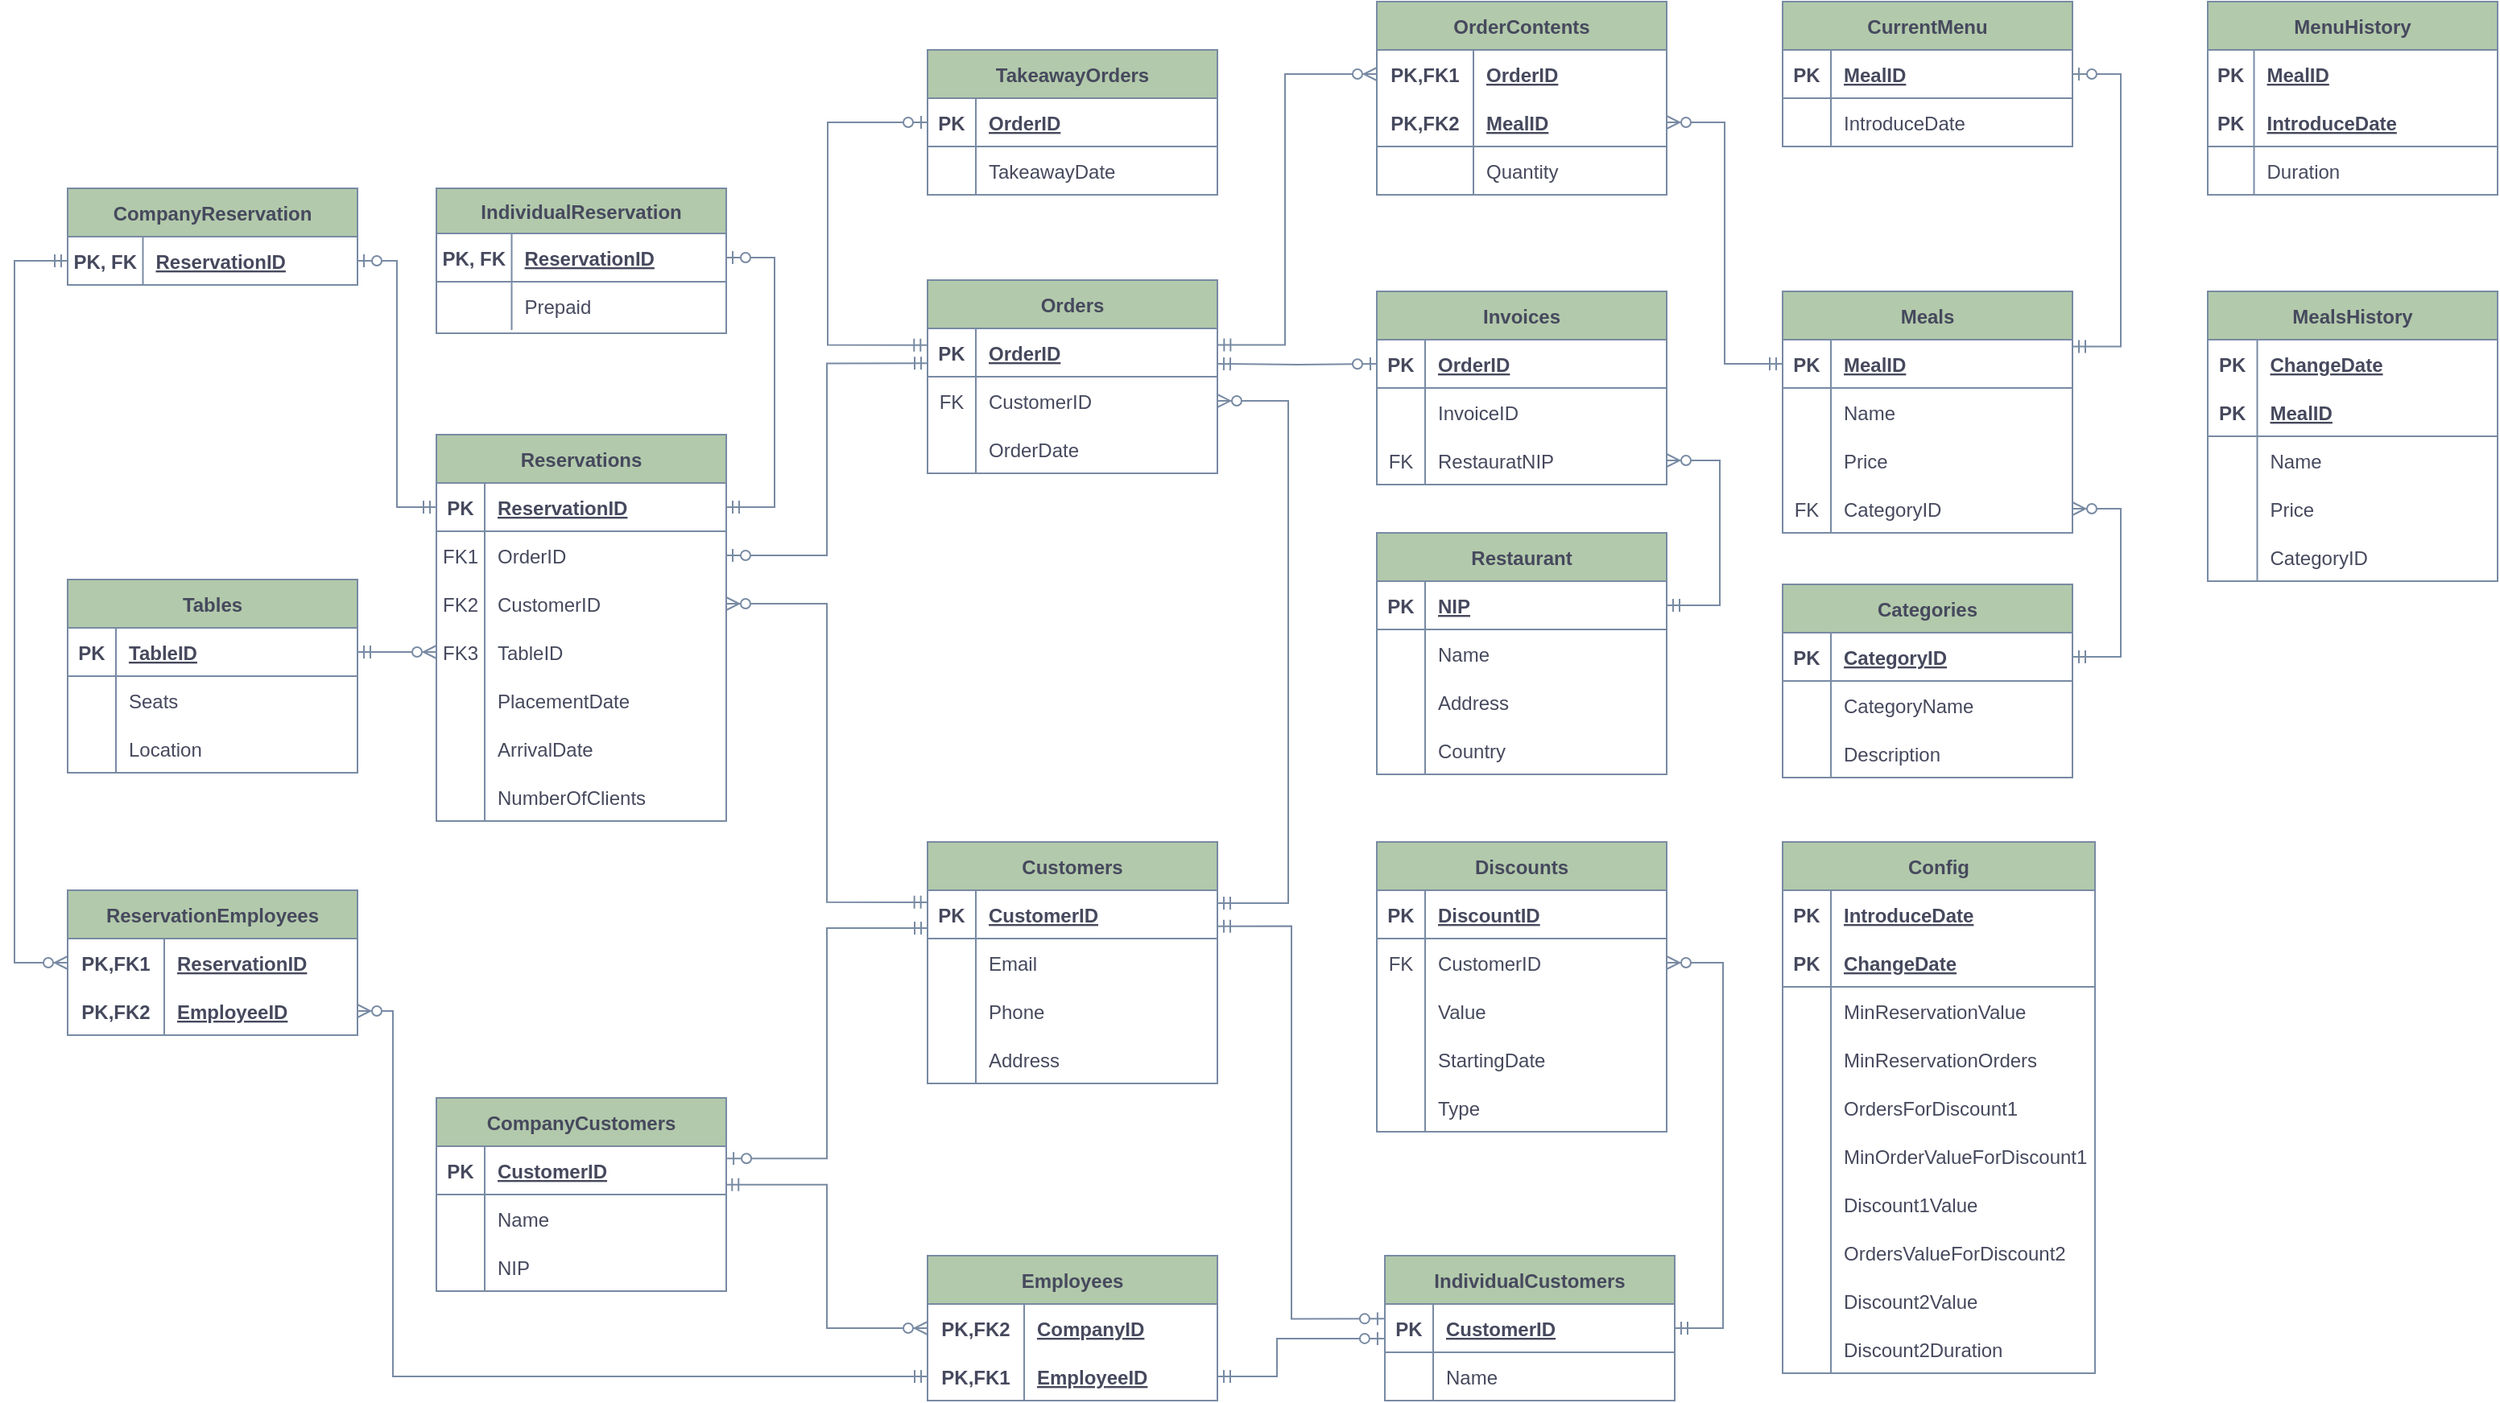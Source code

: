 <mxfile version="20.6.2" type="github">
  <diagram id="C5RBs43oDa-KdzZeNtuy" name="Page-1">
    <mxGraphModel dx="1308" dy="777" grid="0" gridSize="10" guides="1" tooltips="1" connect="1" arrows="1" fold="1" page="1" pageScale="1" pageWidth="1654" pageHeight="1169" math="0" shadow="0">
      <root>
        <mxCell id="WIyWlLk6GJQsqaUBKTNV-0" />
        <mxCell id="WIyWlLk6GJQsqaUBKTNV-1" parent="WIyWlLk6GJQsqaUBKTNV-0" />
        <mxCell id="4_19SahSMhwURiMFpzTM-62" value="Tables" style="shape=table;startSize=30;container=1;collapsible=1;childLayout=tableLayout;fixedRows=1;rowLines=0;fontStyle=1;align=center;resizeLast=1;fillColor=#B2C9AB;strokeColor=#788AA3;fontColor=#46495D;rounded=0;" parent="WIyWlLk6GJQsqaUBKTNV-1" vertex="1">
          <mxGeometry x="106" y="462" width="180" height="120" as="geometry" />
        </mxCell>
        <mxCell id="4_19SahSMhwURiMFpzTM-63" value="" style="shape=tableRow;horizontal=0;startSize=0;swimlaneHead=0;swimlaneBody=0;fillColor=none;collapsible=0;dropTarget=0;points=[[0,0.5],[1,0.5]];portConstraint=eastwest;top=0;left=0;right=0;bottom=1;strokeColor=#788AA3;fontColor=#46495D;rounded=0;" parent="4_19SahSMhwURiMFpzTM-62" vertex="1">
          <mxGeometry y="30" width="180" height="30" as="geometry" />
        </mxCell>
        <mxCell id="4_19SahSMhwURiMFpzTM-64" value="PK" style="shape=partialRectangle;connectable=0;fillColor=none;top=0;left=0;bottom=0;right=0;fontStyle=1;overflow=hidden;strokeColor=#788AA3;fontColor=#46495D;rounded=0;" parent="4_19SahSMhwURiMFpzTM-63" vertex="1">
          <mxGeometry width="30" height="30" as="geometry">
            <mxRectangle width="30" height="30" as="alternateBounds" />
          </mxGeometry>
        </mxCell>
        <mxCell id="4_19SahSMhwURiMFpzTM-65" value="TableID" style="shape=partialRectangle;connectable=0;fillColor=none;top=0;left=0;bottom=0;right=0;align=left;spacingLeft=6;fontStyle=5;overflow=hidden;strokeColor=#788AA3;fontColor=#46495D;rounded=0;" parent="4_19SahSMhwURiMFpzTM-63" vertex="1">
          <mxGeometry x="30" width="150" height="30" as="geometry">
            <mxRectangle width="150" height="30" as="alternateBounds" />
          </mxGeometry>
        </mxCell>
        <mxCell id="4_19SahSMhwURiMFpzTM-66" value="" style="shape=tableRow;horizontal=0;startSize=0;swimlaneHead=0;swimlaneBody=0;fillColor=none;collapsible=0;dropTarget=0;points=[[0,0.5],[1,0.5]];portConstraint=eastwest;top=0;left=0;right=0;bottom=0;strokeColor=#788AA3;fontColor=#46495D;rounded=0;" parent="4_19SahSMhwURiMFpzTM-62" vertex="1">
          <mxGeometry y="60" width="180" height="30" as="geometry" />
        </mxCell>
        <mxCell id="4_19SahSMhwURiMFpzTM-67" value="" style="shape=partialRectangle;connectable=0;fillColor=none;top=0;left=0;bottom=0;right=0;editable=1;overflow=hidden;strokeColor=#788AA3;fontColor=#46495D;rounded=0;" parent="4_19SahSMhwURiMFpzTM-66" vertex="1">
          <mxGeometry width="30" height="30" as="geometry">
            <mxRectangle width="30" height="30" as="alternateBounds" />
          </mxGeometry>
        </mxCell>
        <mxCell id="4_19SahSMhwURiMFpzTM-68" value="Seats" style="shape=partialRectangle;connectable=0;fillColor=none;top=0;left=0;bottom=0;right=0;align=left;spacingLeft=6;overflow=hidden;strokeColor=#788AA3;fontColor=#46495D;rounded=0;" parent="4_19SahSMhwURiMFpzTM-66" vertex="1">
          <mxGeometry x="30" width="150" height="30" as="geometry">
            <mxRectangle width="150" height="30" as="alternateBounds" />
          </mxGeometry>
        </mxCell>
        <mxCell id="4_19SahSMhwURiMFpzTM-69" value="" style="shape=tableRow;horizontal=0;startSize=0;swimlaneHead=0;swimlaneBody=0;fillColor=none;collapsible=0;dropTarget=0;points=[[0,0.5],[1,0.5]];portConstraint=eastwest;top=0;left=0;right=0;bottom=0;strokeColor=#788AA3;fontColor=#46495D;rounded=0;" parent="4_19SahSMhwURiMFpzTM-62" vertex="1">
          <mxGeometry y="90" width="180" height="30" as="geometry" />
        </mxCell>
        <mxCell id="4_19SahSMhwURiMFpzTM-70" value="" style="shape=partialRectangle;connectable=0;fillColor=none;top=0;left=0;bottom=0;right=0;editable=1;overflow=hidden;strokeColor=#788AA3;fontColor=#46495D;rounded=0;" parent="4_19SahSMhwURiMFpzTM-69" vertex="1">
          <mxGeometry width="30" height="30" as="geometry">
            <mxRectangle width="30" height="30" as="alternateBounds" />
          </mxGeometry>
        </mxCell>
        <mxCell id="4_19SahSMhwURiMFpzTM-71" value="Location" style="shape=partialRectangle;connectable=0;fillColor=none;top=0;left=0;bottom=0;right=0;align=left;spacingLeft=6;overflow=hidden;strokeColor=#788AA3;fontColor=#46495D;rounded=0;" parent="4_19SahSMhwURiMFpzTM-69" vertex="1">
          <mxGeometry x="30" width="150" height="30" as="geometry">
            <mxRectangle width="150" height="30" as="alternateBounds" />
          </mxGeometry>
        </mxCell>
        <mxCell id="4_19SahSMhwURiMFpzTM-101" value="Reservations" style="shape=table;startSize=30;container=1;collapsible=1;childLayout=tableLayout;fixedRows=1;rowLines=0;fontStyle=1;align=center;resizeLast=1;fillColor=#B2C9AB;strokeColor=#788AA3;fontColor=#46495D;rounded=0;" parent="WIyWlLk6GJQsqaUBKTNV-1" vertex="1">
          <mxGeometry x="335" y="372" width="180" height="240" as="geometry" />
        </mxCell>
        <mxCell id="4_19SahSMhwURiMFpzTM-102" value="" style="shape=tableRow;horizontal=0;startSize=0;swimlaneHead=0;swimlaneBody=0;fillColor=none;collapsible=0;dropTarget=0;points=[[0,0.5],[1,0.5]];portConstraint=eastwest;top=0;left=0;right=0;bottom=1;strokeColor=#788AA3;fontColor=#46495D;rounded=0;" parent="4_19SahSMhwURiMFpzTM-101" vertex="1">
          <mxGeometry y="30" width="180" height="30" as="geometry" />
        </mxCell>
        <mxCell id="4_19SahSMhwURiMFpzTM-103" value="PK" style="shape=partialRectangle;connectable=0;fillColor=none;top=0;left=0;bottom=0;right=0;fontStyle=1;overflow=hidden;strokeColor=#788AA3;fontColor=#46495D;rounded=0;" parent="4_19SahSMhwURiMFpzTM-102" vertex="1">
          <mxGeometry width="30" height="30" as="geometry">
            <mxRectangle width="30" height="30" as="alternateBounds" />
          </mxGeometry>
        </mxCell>
        <mxCell id="4_19SahSMhwURiMFpzTM-104" value="ReservationID" style="shape=partialRectangle;connectable=0;fillColor=none;top=0;left=0;bottom=0;right=0;align=left;spacingLeft=6;fontStyle=5;overflow=hidden;strokeColor=#788AA3;fontColor=#46495D;rounded=0;" parent="4_19SahSMhwURiMFpzTM-102" vertex="1">
          <mxGeometry x="30" width="150" height="30" as="geometry">
            <mxRectangle width="150" height="30" as="alternateBounds" />
          </mxGeometry>
        </mxCell>
        <mxCell id="4_19SahSMhwURiMFpzTM-108" value="" style="shape=tableRow;horizontal=0;startSize=0;swimlaneHead=0;swimlaneBody=0;fillColor=none;collapsible=0;dropTarget=0;points=[[0,0.5],[1,0.5]];portConstraint=eastwest;top=0;left=0;right=0;bottom=0;strokeColor=#788AA3;fontColor=#46495D;rounded=0;" parent="4_19SahSMhwURiMFpzTM-101" vertex="1">
          <mxGeometry y="60" width="180" height="30" as="geometry" />
        </mxCell>
        <mxCell id="4_19SahSMhwURiMFpzTM-109" value="FK1" style="shape=partialRectangle;connectable=0;fillColor=none;top=0;left=0;bottom=0;right=0;editable=1;overflow=hidden;strokeColor=#788AA3;fontColor=#46495D;rounded=0;" parent="4_19SahSMhwURiMFpzTM-108" vertex="1">
          <mxGeometry width="30" height="30" as="geometry">
            <mxRectangle width="30" height="30" as="alternateBounds" />
          </mxGeometry>
        </mxCell>
        <mxCell id="4_19SahSMhwURiMFpzTM-110" value="OrderID" style="shape=partialRectangle;connectable=0;fillColor=none;top=0;left=0;bottom=0;right=0;align=left;spacingLeft=6;overflow=hidden;strokeColor=#788AA3;fontColor=#46495D;rounded=0;" parent="4_19SahSMhwURiMFpzTM-108" vertex="1">
          <mxGeometry x="30" width="150" height="30" as="geometry">
            <mxRectangle width="150" height="30" as="alternateBounds" />
          </mxGeometry>
        </mxCell>
        <mxCell id="4_19SahSMhwURiMFpzTM-105" value="" style="shape=tableRow;horizontal=0;startSize=0;swimlaneHead=0;swimlaneBody=0;fillColor=none;collapsible=0;dropTarget=0;points=[[0,0.5],[1,0.5]];portConstraint=eastwest;top=0;left=0;right=0;bottom=0;strokeColor=#788AA3;fontColor=#46495D;rounded=0;" parent="4_19SahSMhwURiMFpzTM-101" vertex="1">
          <mxGeometry y="90" width="180" height="30" as="geometry" />
        </mxCell>
        <mxCell id="4_19SahSMhwURiMFpzTM-106" value="FK2" style="shape=partialRectangle;connectable=0;fillColor=none;top=0;left=0;bottom=0;right=0;editable=1;overflow=hidden;strokeColor=#788AA3;fontColor=#46495D;rounded=0;" parent="4_19SahSMhwURiMFpzTM-105" vertex="1">
          <mxGeometry width="30" height="30" as="geometry">
            <mxRectangle width="30" height="30" as="alternateBounds" />
          </mxGeometry>
        </mxCell>
        <mxCell id="4_19SahSMhwURiMFpzTM-107" value="CustomerID" style="shape=partialRectangle;connectable=0;fillColor=none;top=0;left=0;bottom=0;right=0;align=left;spacingLeft=6;overflow=hidden;strokeColor=#788AA3;fontColor=#46495D;rounded=0;" parent="4_19SahSMhwURiMFpzTM-105" vertex="1">
          <mxGeometry x="30" width="150" height="30" as="geometry">
            <mxRectangle width="150" height="30" as="alternateBounds" />
          </mxGeometry>
        </mxCell>
        <mxCell id="4_19SahSMhwURiMFpzTM-111" value="" style="shape=tableRow;horizontal=0;startSize=0;swimlaneHead=0;swimlaneBody=0;fillColor=none;collapsible=0;dropTarget=0;points=[[0,0.5],[1,0.5]];portConstraint=eastwest;top=0;left=0;right=0;bottom=0;strokeColor=#788AA3;fontColor=#46495D;rounded=0;" parent="4_19SahSMhwURiMFpzTM-101" vertex="1">
          <mxGeometry y="120" width="180" height="30" as="geometry" />
        </mxCell>
        <mxCell id="4_19SahSMhwURiMFpzTM-112" value="FK3" style="shape=partialRectangle;connectable=0;fillColor=none;top=0;left=0;bottom=0;right=0;editable=1;overflow=hidden;strokeColor=#788AA3;fontColor=#46495D;rounded=0;" parent="4_19SahSMhwURiMFpzTM-111" vertex="1">
          <mxGeometry width="30" height="30" as="geometry">
            <mxRectangle width="30" height="30" as="alternateBounds" />
          </mxGeometry>
        </mxCell>
        <mxCell id="4_19SahSMhwURiMFpzTM-113" value="TableID" style="shape=partialRectangle;connectable=0;fillColor=none;top=0;left=0;bottom=0;right=0;align=left;spacingLeft=6;overflow=hidden;strokeColor=#788AA3;fontColor=#46495D;rounded=0;" parent="4_19SahSMhwURiMFpzTM-111" vertex="1">
          <mxGeometry x="30" width="150" height="30" as="geometry">
            <mxRectangle width="150" height="30" as="alternateBounds" />
          </mxGeometry>
        </mxCell>
        <mxCell id="4_19SahSMhwURiMFpzTM-114" value="" style="shape=tableRow;horizontal=0;startSize=0;swimlaneHead=0;swimlaneBody=0;fillColor=none;collapsible=0;dropTarget=0;points=[[0,0.5],[1,0.5]];portConstraint=eastwest;top=0;left=0;right=0;bottom=0;strokeColor=#788AA3;fontColor=#46495D;rounded=0;" parent="4_19SahSMhwURiMFpzTM-101" vertex="1">
          <mxGeometry y="150" width="180" height="30" as="geometry" />
        </mxCell>
        <mxCell id="4_19SahSMhwURiMFpzTM-115" value="" style="shape=partialRectangle;connectable=0;fillColor=none;top=0;left=0;bottom=0;right=0;editable=1;overflow=hidden;strokeColor=#788AA3;fontColor=#46495D;rounded=0;" parent="4_19SahSMhwURiMFpzTM-114" vertex="1">
          <mxGeometry width="30" height="30" as="geometry">
            <mxRectangle width="30" height="30" as="alternateBounds" />
          </mxGeometry>
        </mxCell>
        <mxCell id="4_19SahSMhwURiMFpzTM-116" value="PlacementDate" style="shape=partialRectangle;connectable=0;fillColor=none;top=0;left=0;bottom=0;right=0;align=left;spacingLeft=6;overflow=hidden;strokeColor=#788AA3;fontColor=#46495D;rounded=0;" parent="4_19SahSMhwURiMFpzTM-114" vertex="1">
          <mxGeometry x="30" width="150" height="30" as="geometry">
            <mxRectangle width="150" height="30" as="alternateBounds" />
          </mxGeometry>
        </mxCell>
        <mxCell id="n6URSDAH1k2iXv1-cvyj-97" value="" style="shape=tableRow;horizontal=0;startSize=0;swimlaneHead=0;swimlaneBody=0;fillColor=none;collapsible=0;dropTarget=0;points=[[0,0.5],[1,0.5]];portConstraint=eastwest;top=0;left=0;right=0;bottom=0;strokeColor=#788AA3;fontColor=#46495D;rounded=0;" parent="4_19SahSMhwURiMFpzTM-101" vertex="1">
          <mxGeometry y="180" width="180" height="30" as="geometry" />
        </mxCell>
        <mxCell id="n6URSDAH1k2iXv1-cvyj-98" value="" style="shape=partialRectangle;connectable=0;fillColor=none;top=0;left=0;bottom=0;right=0;editable=1;overflow=hidden;strokeColor=#788AA3;fontColor=#46495D;rounded=0;" parent="n6URSDAH1k2iXv1-cvyj-97" vertex="1">
          <mxGeometry width="30" height="30" as="geometry">
            <mxRectangle width="30" height="30" as="alternateBounds" />
          </mxGeometry>
        </mxCell>
        <mxCell id="n6URSDAH1k2iXv1-cvyj-99" value="ArrivalDate" style="shape=partialRectangle;connectable=0;fillColor=none;top=0;left=0;bottom=0;right=0;align=left;spacingLeft=6;overflow=hidden;strokeColor=#788AA3;fontColor=#46495D;rounded=0;" parent="n6URSDAH1k2iXv1-cvyj-97" vertex="1">
          <mxGeometry x="30" width="150" height="30" as="geometry">
            <mxRectangle width="150" height="30" as="alternateBounds" />
          </mxGeometry>
        </mxCell>
        <mxCell id="n6URSDAH1k2iXv1-cvyj-70" value="" style="shape=tableRow;horizontal=0;startSize=0;swimlaneHead=0;swimlaneBody=0;fillColor=none;collapsible=0;dropTarget=0;points=[[0,0.5],[1,0.5]];portConstraint=eastwest;top=0;left=0;right=0;bottom=0;strokeColor=#788AA3;fontColor=#46495D;rounded=0;" parent="4_19SahSMhwURiMFpzTM-101" vertex="1">
          <mxGeometry y="210" width="180" height="30" as="geometry" />
        </mxCell>
        <mxCell id="n6URSDAH1k2iXv1-cvyj-71" value="" style="shape=partialRectangle;connectable=0;fillColor=none;top=0;left=0;bottom=0;right=0;editable=1;overflow=hidden;strokeColor=#788AA3;fontColor=#46495D;rounded=0;" parent="n6URSDAH1k2iXv1-cvyj-70" vertex="1">
          <mxGeometry width="30" height="30" as="geometry">
            <mxRectangle width="30" height="30" as="alternateBounds" />
          </mxGeometry>
        </mxCell>
        <mxCell id="n6URSDAH1k2iXv1-cvyj-72" value="NumberOfClients" style="shape=partialRectangle;connectable=0;fillColor=none;top=0;left=0;bottom=0;right=0;align=left;spacingLeft=6;overflow=hidden;strokeColor=#788AA3;fontColor=#46495D;rounded=0;" parent="n6URSDAH1k2iXv1-cvyj-70" vertex="1">
          <mxGeometry x="30" width="150" height="30" as="geometry">
            <mxRectangle width="150" height="30" as="alternateBounds" />
          </mxGeometry>
        </mxCell>
        <mxCell id="4_19SahSMhwURiMFpzTM-117" value="CompanyReservation" style="shape=table;startSize=30;container=1;collapsible=1;childLayout=tableLayout;fixedRows=1;rowLines=0;fontStyle=1;align=center;resizeLast=1;fillColor=#B2C9AB;strokeColor=#788AA3;fontColor=#46495D;rounded=0;" parent="WIyWlLk6GJQsqaUBKTNV-1" vertex="1">
          <mxGeometry x="106" y="219" width="180" height="60" as="geometry" />
        </mxCell>
        <mxCell id="4_19SahSMhwURiMFpzTM-118" value="" style="shape=tableRow;horizontal=0;startSize=0;swimlaneHead=0;swimlaneBody=0;fillColor=none;collapsible=0;dropTarget=0;points=[[0,0.5],[1,0.5]];portConstraint=eastwest;top=0;left=0;right=0;bottom=1;strokeColor=#788AA3;fontColor=#46495D;rounded=0;" parent="4_19SahSMhwURiMFpzTM-117" vertex="1">
          <mxGeometry y="30" width="180" height="30" as="geometry" />
        </mxCell>
        <mxCell id="4_19SahSMhwURiMFpzTM-119" value="PK, FK" style="shape=partialRectangle;connectable=0;fillColor=none;top=0;left=0;bottom=0;right=0;fontStyle=1;overflow=hidden;strokeColor=#788AA3;fontColor=#46495D;rounded=0;" parent="4_19SahSMhwURiMFpzTM-118" vertex="1">
          <mxGeometry width="46.75" height="30" as="geometry">
            <mxRectangle width="46.75" height="30" as="alternateBounds" />
          </mxGeometry>
        </mxCell>
        <mxCell id="4_19SahSMhwURiMFpzTM-120" value="ReservationID" style="shape=partialRectangle;connectable=0;fillColor=none;top=0;left=0;bottom=0;right=0;align=left;spacingLeft=6;fontStyle=5;overflow=hidden;strokeColor=#788AA3;fontColor=#46495D;rounded=0;" parent="4_19SahSMhwURiMFpzTM-118" vertex="1">
          <mxGeometry x="46.75" width="133.25" height="30" as="geometry">
            <mxRectangle width="133.25" height="30" as="alternateBounds" />
          </mxGeometry>
        </mxCell>
        <mxCell id="4_19SahSMhwURiMFpzTM-130" value="IndividualReservation" style="shape=table;startSize=28;container=1;collapsible=1;childLayout=tableLayout;fixedRows=1;rowLines=0;fontStyle=1;align=center;resizeLast=1;fillColor=#B2C9AB;strokeColor=#788AA3;fontColor=#46495D;rounded=0;" parent="WIyWlLk6GJQsqaUBKTNV-1" vertex="1">
          <mxGeometry x="335" y="219" width="180" height="90" as="geometry" />
        </mxCell>
        <mxCell id="4_19SahSMhwURiMFpzTM-131" value="" style="shape=tableRow;horizontal=0;startSize=0;swimlaneHead=0;swimlaneBody=0;fillColor=none;collapsible=0;dropTarget=0;points=[[0,0.5],[1,0.5]];portConstraint=eastwest;top=0;left=0;right=0;bottom=1;strokeColor=#788AA3;fontColor=#46495D;rounded=0;" parent="4_19SahSMhwURiMFpzTM-130" vertex="1">
          <mxGeometry y="28" width="180" height="30" as="geometry" />
        </mxCell>
        <mxCell id="4_19SahSMhwURiMFpzTM-132" value="PK, FK" style="shape=partialRectangle;connectable=0;fillColor=none;top=0;left=0;bottom=0;right=0;fontStyle=1;overflow=hidden;strokeColor=#788AA3;fontColor=#46495D;rounded=0;" parent="4_19SahSMhwURiMFpzTM-131" vertex="1">
          <mxGeometry width="46.75" height="30" as="geometry">
            <mxRectangle width="46.75" height="30" as="alternateBounds" />
          </mxGeometry>
        </mxCell>
        <mxCell id="4_19SahSMhwURiMFpzTM-133" value="ReservationID" style="shape=partialRectangle;connectable=0;fillColor=none;top=0;left=0;bottom=0;right=0;align=left;spacingLeft=6;fontStyle=5;overflow=hidden;strokeColor=#788AA3;fontColor=#46495D;rounded=0;" parent="4_19SahSMhwURiMFpzTM-131" vertex="1">
          <mxGeometry x="46.75" width="133.25" height="30" as="geometry">
            <mxRectangle width="133.25" height="30" as="alternateBounds" />
          </mxGeometry>
        </mxCell>
        <mxCell id="4_19SahSMhwURiMFpzTM-134" value="" style="shape=tableRow;horizontal=0;startSize=0;swimlaneHead=0;swimlaneBody=0;fillColor=none;collapsible=0;dropTarget=0;points=[[0,0.5],[1,0.5]];portConstraint=eastwest;top=0;left=0;right=0;bottom=0;strokeColor=#788AA3;fontColor=#46495D;rounded=0;" parent="4_19SahSMhwURiMFpzTM-130" vertex="1">
          <mxGeometry y="58" width="180" height="30" as="geometry" />
        </mxCell>
        <mxCell id="4_19SahSMhwURiMFpzTM-135" value="" style="shape=partialRectangle;connectable=0;fillColor=none;top=0;left=0;bottom=0;right=0;editable=1;overflow=hidden;strokeColor=#788AA3;fontColor=#46495D;rounded=0;" parent="4_19SahSMhwURiMFpzTM-134" vertex="1">
          <mxGeometry width="46.75" height="30" as="geometry">
            <mxRectangle width="46.75" height="30" as="alternateBounds" />
          </mxGeometry>
        </mxCell>
        <mxCell id="4_19SahSMhwURiMFpzTM-136" value="Prepaid" style="shape=partialRectangle;connectable=0;fillColor=none;top=0;left=0;bottom=0;right=0;align=left;spacingLeft=6;overflow=hidden;strokeColor=#788AA3;fontColor=#46495D;rounded=0;" parent="4_19SahSMhwURiMFpzTM-134" vertex="1">
          <mxGeometry x="46.75" width="133.25" height="30" as="geometry">
            <mxRectangle width="133.25" height="30" as="alternateBounds" />
          </mxGeometry>
        </mxCell>
        <mxCell id="4_19SahSMhwURiMFpzTM-140" value="" style="edgeStyle=orthogonalEdgeStyle;fontSize=12;html=1;endArrow=ERzeroToMany;startArrow=ERmandOne;rounded=0;entryX=0;entryY=0.5;entryDx=0;entryDy=0;strokeColor=#788AA3;fontColor=#46495D;" parent="WIyWlLk6GJQsqaUBKTNV-1" source="4_19SahSMhwURiMFpzTM-63" target="4_19SahSMhwURiMFpzTM-111" edge="1">
          <mxGeometry width="100" height="100" relative="1" as="geometry">
            <mxPoint x="-24" y="959" as="sourcePoint" />
            <mxPoint x="36" y="821" as="targetPoint" />
          </mxGeometry>
        </mxCell>
        <mxCell id="4_19SahSMhwURiMFpzTM-141" value="" style="edgeStyle=orthogonalEdgeStyle;fontSize=12;html=1;endArrow=ERzeroToOne;startArrow=ERmandOne;rounded=0;entryX=1;entryY=0.5;entryDx=0;entryDy=0;strokeColor=#788AA3;fontColor=#46495D;" parent="WIyWlLk6GJQsqaUBKTNV-1" source="4_19SahSMhwURiMFpzTM-102" target="4_19SahSMhwURiMFpzTM-118" edge="1">
          <mxGeometry width="100" height="100" relative="1" as="geometry">
            <mxPoint x="-24" y="865" as="sourcePoint" />
            <mxPoint x="-70" y="693" as="targetPoint" />
          </mxGeometry>
        </mxCell>
        <mxCell id="4_19SahSMhwURiMFpzTM-142" value="" style="fontSize=12;html=1;endArrow=ERzeroToOne;startArrow=ERmandOne;rounded=0;strokeColor=#788AA3;fontColor=#46495D;entryX=1;entryY=0.5;entryDx=0;entryDy=0;exitX=1;exitY=0.5;exitDx=0;exitDy=0;edgeStyle=orthogonalEdgeStyle;" parent="WIyWlLk6GJQsqaUBKTNV-1" source="4_19SahSMhwURiMFpzTM-102" target="4_19SahSMhwURiMFpzTM-131" edge="1">
          <mxGeometry width="100" height="100" relative="1" as="geometry">
            <mxPoint x="232" y="665" as="sourcePoint" />
            <mxPoint x="260" y="407" as="targetPoint" />
            <Array as="points">
              <mxPoint x="545" y="417" />
              <mxPoint x="545" y="262" />
            </Array>
          </mxGeometry>
        </mxCell>
        <mxCell id="4_19SahSMhwURiMFpzTM-144" value="Customers" style="shape=table;startSize=30;container=1;collapsible=1;childLayout=tableLayout;fixedRows=1;rowLines=0;fontStyle=1;align=center;resizeLast=1;rounded=0;fillColor=#B2C9AB;strokeColor=#788AA3;fontColor=#46495D;" parent="WIyWlLk6GJQsqaUBKTNV-1" vertex="1">
          <mxGeometry x="640" y="625" width="180" height="150" as="geometry" />
        </mxCell>
        <mxCell id="4_19SahSMhwURiMFpzTM-145" value="" style="shape=tableRow;horizontal=0;startSize=0;swimlaneHead=0;swimlaneBody=0;fillColor=none;collapsible=0;dropTarget=0;points=[[0,0.5],[1,0.5]];portConstraint=eastwest;top=0;left=0;right=0;bottom=1;strokeColor=#788AA3;fontColor=#46495D;rounded=0;" parent="4_19SahSMhwURiMFpzTM-144" vertex="1">
          <mxGeometry y="30" width="180" height="30" as="geometry" />
        </mxCell>
        <mxCell id="4_19SahSMhwURiMFpzTM-146" value="PK" style="shape=partialRectangle;connectable=0;fillColor=none;top=0;left=0;bottom=0;right=0;fontStyle=1;overflow=hidden;strokeColor=#788AA3;fontColor=#46495D;rounded=0;" parent="4_19SahSMhwURiMFpzTM-145" vertex="1">
          <mxGeometry width="30" height="30" as="geometry">
            <mxRectangle width="30" height="30" as="alternateBounds" />
          </mxGeometry>
        </mxCell>
        <mxCell id="4_19SahSMhwURiMFpzTM-147" value="CustomerID" style="shape=partialRectangle;connectable=0;fillColor=none;top=0;left=0;bottom=0;right=0;align=left;spacingLeft=6;fontStyle=5;overflow=hidden;strokeColor=#788AA3;fontColor=#46495D;rounded=0;" parent="4_19SahSMhwURiMFpzTM-145" vertex="1">
          <mxGeometry x="30" width="150" height="30" as="geometry">
            <mxRectangle width="150" height="30" as="alternateBounds" />
          </mxGeometry>
        </mxCell>
        <mxCell id="4_19SahSMhwURiMFpzTM-148" value="" style="shape=tableRow;horizontal=0;startSize=0;swimlaneHead=0;swimlaneBody=0;fillColor=none;collapsible=0;dropTarget=0;points=[[0,0.5],[1,0.5]];portConstraint=eastwest;top=0;left=0;right=0;bottom=0;strokeColor=#788AA3;fontColor=#46495D;rounded=0;" parent="4_19SahSMhwURiMFpzTM-144" vertex="1">
          <mxGeometry y="60" width="180" height="30" as="geometry" />
        </mxCell>
        <mxCell id="4_19SahSMhwURiMFpzTM-149" value="" style="shape=partialRectangle;connectable=0;fillColor=none;top=0;left=0;bottom=0;right=0;editable=1;overflow=hidden;strokeColor=#788AA3;fontColor=#46495D;rounded=0;" parent="4_19SahSMhwURiMFpzTM-148" vertex="1">
          <mxGeometry width="30" height="30" as="geometry">
            <mxRectangle width="30" height="30" as="alternateBounds" />
          </mxGeometry>
        </mxCell>
        <mxCell id="4_19SahSMhwURiMFpzTM-150" value="Email" style="shape=partialRectangle;connectable=0;fillColor=none;top=0;left=0;bottom=0;right=0;align=left;spacingLeft=6;overflow=hidden;strokeColor=#788AA3;fontColor=#46495D;rounded=0;" parent="4_19SahSMhwURiMFpzTM-148" vertex="1">
          <mxGeometry x="30" width="150" height="30" as="geometry">
            <mxRectangle width="150" height="30" as="alternateBounds" />
          </mxGeometry>
        </mxCell>
        <mxCell id="4_19SahSMhwURiMFpzTM-151" value="" style="shape=tableRow;horizontal=0;startSize=0;swimlaneHead=0;swimlaneBody=0;fillColor=none;collapsible=0;dropTarget=0;points=[[0,0.5],[1,0.5]];portConstraint=eastwest;top=0;left=0;right=0;bottom=0;strokeColor=#788AA3;fontColor=#46495D;rounded=0;" parent="4_19SahSMhwURiMFpzTM-144" vertex="1">
          <mxGeometry y="90" width="180" height="30" as="geometry" />
        </mxCell>
        <mxCell id="4_19SahSMhwURiMFpzTM-152" value="" style="shape=partialRectangle;connectable=0;fillColor=none;top=0;left=0;bottom=0;right=0;editable=1;overflow=hidden;strokeColor=#788AA3;fontColor=#46495D;rounded=0;" parent="4_19SahSMhwURiMFpzTM-151" vertex="1">
          <mxGeometry width="30" height="30" as="geometry">
            <mxRectangle width="30" height="30" as="alternateBounds" />
          </mxGeometry>
        </mxCell>
        <mxCell id="4_19SahSMhwURiMFpzTM-153" value="Phone" style="shape=partialRectangle;connectable=0;fillColor=none;top=0;left=0;bottom=0;right=0;align=left;spacingLeft=6;overflow=hidden;strokeColor=#788AA3;fontColor=#46495D;rounded=0;" parent="4_19SahSMhwURiMFpzTM-151" vertex="1">
          <mxGeometry x="30" width="150" height="30" as="geometry">
            <mxRectangle width="150" height="30" as="alternateBounds" />
          </mxGeometry>
        </mxCell>
        <mxCell id="4_19SahSMhwURiMFpzTM-154" value="" style="shape=tableRow;horizontal=0;startSize=0;swimlaneHead=0;swimlaneBody=0;fillColor=none;collapsible=0;dropTarget=0;points=[[0,0.5],[1,0.5]];portConstraint=eastwest;top=0;left=0;right=0;bottom=0;strokeColor=#788AA3;fontColor=#46495D;rounded=0;" parent="4_19SahSMhwURiMFpzTM-144" vertex="1">
          <mxGeometry y="120" width="180" height="30" as="geometry" />
        </mxCell>
        <mxCell id="4_19SahSMhwURiMFpzTM-155" value="" style="shape=partialRectangle;connectable=0;fillColor=none;top=0;left=0;bottom=0;right=0;editable=1;overflow=hidden;strokeColor=#788AA3;fontColor=#46495D;rounded=0;" parent="4_19SahSMhwURiMFpzTM-154" vertex="1">
          <mxGeometry width="30" height="30" as="geometry">
            <mxRectangle width="30" height="30" as="alternateBounds" />
          </mxGeometry>
        </mxCell>
        <mxCell id="4_19SahSMhwURiMFpzTM-156" value="Address" style="shape=partialRectangle;connectable=0;fillColor=none;top=0;left=0;bottom=0;right=0;align=left;spacingLeft=6;overflow=hidden;strokeColor=#788AA3;fontColor=#46495D;rounded=0;" parent="4_19SahSMhwURiMFpzTM-154" vertex="1">
          <mxGeometry x="30" width="150" height="30" as="geometry">
            <mxRectangle width="150" height="30" as="alternateBounds" />
          </mxGeometry>
        </mxCell>
        <mxCell id="4_19SahSMhwURiMFpzTM-157" value="Orders" style="shape=table;startSize=30;container=1;collapsible=1;childLayout=tableLayout;fixedRows=1;rowLines=0;fontStyle=1;align=center;resizeLast=1;fillColor=#B2C9AB;strokeColor=#788AA3;fontColor=#46495D;rounded=0;" parent="WIyWlLk6GJQsqaUBKTNV-1" vertex="1">
          <mxGeometry x="640" y="276" width="180" height="120" as="geometry">
            <mxRectangle x="859" y="1807" width="74" height="30" as="alternateBounds" />
          </mxGeometry>
        </mxCell>
        <mxCell id="4_19SahSMhwURiMFpzTM-158" value="" style="shape=tableRow;horizontal=0;startSize=0;swimlaneHead=0;swimlaneBody=0;fillColor=none;collapsible=0;dropTarget=0;points=[[0,0.5],[1,0.5]];portConstraint=eastwest;top=0;left=0;right=0;bottom=1;strokeColor=#788AA3;fontColor=#46495D;rounded=0;" parent="4_19SahSMhwURiMFpzTM-157" vertex="1">
          <mxGeometry y="30" width="180" height="30" as="geometry" />
        </mxCell>
        <mxCell id="4_19SahSMhwURiMFpzTM-159" value="PK" style="shape=partialRectangle;connectable=0;fillColor=none;top=0;left=0;bottom=0;right=0;fontStyle=1;overflow=hidden;strokeColor=#788AA3;fontColor=#46495D;rounded=0;" parent="4_19SahSMhwURiMFpzTM-158" vertex="1">
          <mxGeometry width="30" height="30" as="geometry">
            <mxRectangle width="30" height="30" as="alternateBounds" />
          </mxGeometry>
        </mxCell>
        <mxCell id="4_19SahSMhwURiMFpzTM-160" value="OrderID" style="shape=partialRectangle;connectable=0;fillColor=none;top=0;left=0;bottom=0;right=0;align=left;spacingLeft=6;fontStyle=5;overflow=hidden;strokeColor=#788AA3;fontColor=#46495D;rounded=0;" parent="4_19SahSMhwURiMFpzTM-158" vertex="1">
          <mxGeometry x="30" width="150" height="30" as="geometry">
            <mxRectangle width="150" height="30" as="alternateBounds" />
          </mxGeometry>
        </mxCell>
        <mxCell id="4_19SahSMhwURiMFpzTM-161" value="" style="shape=tableRow;horizontal=0;startSize=0;swimlaneHead=0;swimlaneBody=0;fillColor=none;collapsible=0;dropTarget=0;points=[[0,0.5],[1,0.5]];portConstraint=eastwest;top=0;left=0;right=0;bottom=0;strokeColor=#788AA3;fontColor=#46495D;rounded=0;" parent="4_19SahSMhwURiMFpzTM-157" vertex="1">
          <mxGeometry y="60" width="180" height="30" as="geometry" />
        </mxCell>
        <mxCell id="4_19SahSMhwURiMFpzTM-162" value="FK" style="shape=partialRectangle;connectable=0;fillColor=none;top=0;left=0;bottom=0;right=0;editable=1;overflow=hidden;strokeColor=#788AA3;fontColor=#46495D;rounded=0;" parent="4_19SahSMhwURiMFpzTM-161" vertex="1">
          <mxGeometry width="30" height="30" as="geometry">
            <mxRectangle width="30" height="30" as="alternateBounds" />
          </mxGeometry>
        </mxCell>
        <mxCell id="4_19SahSMhwURiMFpzTM-163" value="CustomerID" style="shape=partialRectangle;connectable=0;fillColor=none;top=0;left=0;bottom=0;right=0;align=left;spacingLeft=6;overflow=hidden;strokeColor=#788AA3;fontColor=#46495D;rounded=0;" parent="4_19SahSMhwURiMFpzTM-161" vertex="1">
          <mxGeometry x="30" width="150" height="30" as="geometry">
            <mxRectangle width="150" height="30" as="alternateBounds" />
          </mxGeometry>
        </mxCell>
        <mxCell id="4_19SahSMhwURiMFpzTM-164" value="" style="shape=tableRow;horizontal=0;startSize=0;swimlaneHead=0;swimlaneBody=0;fillColor=none;collapsible=0;dropTarget=0;points=[[0,0.5],[1,0.5]];portConstraint=eastwest;top=0;left=0;right=0;bottom=0;strokeColor=#788AA3;fontColor=#46495D;rounded=0;" parent="4_19SahSMhwURiMFpzTM-157" vertex="1">
          <mxGeometry y="90" width="180" height="30" as="geometry" />
        </mxCell>
        <mxCell id="4_19SahSMhwURiMFpzTM-165" value="" style="shape=partialRectangle;connectable=0;fillColor=none;top=0;left=0;bottom=0;right=0;editable=1;overflow=hidden;strokeColor=#788AA3;fontColor=#46495D;rounded=0;" parent="4_19SahSMhwURiMFpzTM-164" vertex="1">
          <mxGeometry width="30" height="30" as="geometry">
            <mxRectangle width="30" height="30" as="alternateBounds" />
          </mxGeometry>
        </mxCell>
        <mxCell id="4_19SahSMhwURiMFpzTM-166" value="OrderDate" style="shape=partialRectangle;connectable=0;fillColor=none;top=0;left=0;bottom=0;right=0;align=left;spacingLeft=6;overflow=hidden;strokeColor=#788AA3;fontColor=#46495D;rounded=0;" parent="4_19SahSMhwURiMFpzTM-164" vertex="1">
          <mxGeometry x="30" width="150" height="30" as="geometry">
            <mxRectangle width="150" height="30" as="alternateBounds" />
          </mxGeometry>
        </mxCell>
        <mxCell id="4_19SahSMhwURiMFpzTM-170" value="TakeawayOrders" style="shape=table;startSize=30;container=1;collapsible=1;childLayout=tableLayout;fixedRows=1;rowLines=0;fontStyle=1;align=center;resizeLast=1;fillColor=#B2C9AB;strokeColor=#788AA3;fontColor=#46495D;rounded=0;" parent="WIyWlLk6GJQsqaUBKTNV-1" vertex="1">
          <mxGeometry x="640" y="133" width="180" height="90" as="geometry" />
        </mxCell>
        <mxCell id="4_19SahSMhwURiMFpzTM-171" value="" style="shape=tableRow;horizontal=0;startSize=0;swimlaneHead=0;swimlaneBody=0;fillColor=none;collapsible=0;dropTarget=0;points=[[0,0.5],[1,0.5]];portConstraint=eastwest;top=0;left=0;right=0;bottom=1;strokeColor=#788AA3;fontColor=#46495D;rounded=0;" parent="4_19SahSMhwURiMFpzTM-170" vertex="1">
          <mxGeometry y="30" width="180" height="30" as="geometry" />
        </mxCell>
        <mxCell id="4_19SahSMhwURiMFpzTM-172" value="PK" style="shape=partialRectangle;connectable=0;fillColor=none;top=0;left=0;bottom=0;right=0;fontStyle=1;overflow=hidden;strokeColor=#788AA3;fontColor=#46495D;rounded=0;" parent="4_19SahSMhwURiMFpzTM-171" vertex="1">
          <mxGeometry width="30" height="30" as="geometry">
            <mxRectangle width="30" height="30" as="alternateBounds" />
          </mxGeometry>
        </mxCell>
        <mxCell id="4_19SahSMhwURiMFpzTM-173" value="OrderID" style="shape=partialRectangle;connectable=0;fillColor=none;top=0;left=0;bottom=0;right=0;align=left;spacingLeft=6;fontStyle=5;overflow=hidden;strokeColor=#788AA3;fontColor=#46495D;rounded=0;" parent="4_19SahSMhwURiMFpzTM-171" vertex="1">
          <mxGeometry x="30" width="150" height="30" as="geometry">
            <mxRectangle width="150" height="30" as="alternateBounds" />
          </mxGeometry>
        </mxCell>
        <mxCell id="4_19SahSMhwURiMFpzTM-174" value="" style="shape=tableRow;horizontal=0;startSize=0;swimlaneHead=0;swimlaneBody=0;fillColor=none;collapsible=0;dropTarget=0;points=[[0,0.5],[1,0.5]];portConstraint=eastwest;top=0;left=0;right=0;bottom=0;strokeColor=#788AA3;fontColor=#46495D;rounded=0;" parent="4_19SahSMhwURiMFpzTM-170" vertex="1">
          <mxGeometry y="60" width="180" height="30" as="geometry" />
        </mxCell>
        <mxCell id="4_19SahSMhwURiMFpzTM-175" value="" style="shape=partialRectangle;connectable=0;fillColor=none;top=0;left=0;bottom=0;right=0;editable=1;overflow=hidden;strokeColor=#788AA3;fontColor=#46495D;rounded=0;" parent="4_19SahSMhwURiMFpzTM-174" vertex="1">
          <mxGeometry width="30" height="30" as="geometry">
            <mxRectangle width="30" height="30" as="alternateBounds" />
          </mxGeometry>
        </mxCell>
        <mxCell id="4_19SahSMhwURiMFpzTM-176" value="TakeawayDate" style="shape=partialRectangle;connectable=0;fillColor=none;top=0;left=0;bottom=0;right=0;align=left;spacingLeft=6;overflow=hidden;strokeColor=#788AA3;fontColor=#46495D;rounded=0;" parent="4_19SahSMhwURiMFpzTM-174" vertex="1">
          <mxGeometry x="30" width="150" height="30" as="geometry">
            <mxRectangle width="150" height="30" as="alternateBounds" />
          </mxGeometry>
        </mxCell>
        <mxCell id="4_19SahSMhwURiMFpzTM-183" value="Invoices" style="shape=table;startSize=30;container=1;collapsible=1;childLayout=tableLayout;fixedRows=1;rowLines=0;fontStyle=1;align=center;resizeLast=1;fillColor=#B2C9AB;strokeColor=#788AA3;fontColor=#46495D;rounded=0;" parent="WIyWlLk6GJQsqaUBKTNV-1" vertex="1">
          <mxGeometry x="919" y="283" width="180" height="120" as="geometry" />
        </mxCell>
        <mxCell id="4_19SahSMhwURiMFpzTM-184" value="" style="shape=tableRow;horizontal=0;startSize=0;swimlaneHead=0;swimlaneBody=0;fillColor=none;collapsible=0;dropTarget=0;points=[[0,0.5],[1,0.5]];portConstraint=eastwest;top=0;left=0;right=0;bottom=1;strokeColor=#788AA3;fontColor=#46495D;rounded=0;" parent="4_19SahSMhwURiMFpzTM-183" vertex="1">
          <mxGeometry y="30" width="180" height="30" as="geometry" />
        </mxCell>
        <mxCell id="4_19SahSMhwURiMFpzTM-185" value="PK" style="shape=partialRectangle;connectable=0;fillColor=none;top=0;left=0;bottom=0;right=0;fontStyle=1;overflow=hidden;strokeColor=#788AA3;fontColor=#46495D;rounded=0;" parent="4_19SahSMhwURiMFpzTM-184" vertex="1">
          <mxGeometry width="30" height="30" as="geometry">
            <mxRectangle width="30" height="30" as="alternateBounds" />
          </mxGeometry>
        </mxCell>
        <mxCell id="4_19SahSMhwURiMFpzTM-186" value="OrderID" style="shape=partialRectangle;connectable=0;fillColor=none;top=0;left=0;bottom=0;right=0;align=left;spacingLeft=6;fontStyle=5;overflow=hidden;strokeColor=#788AA3;fontColor=#46495D;rounded=0;" parent="4_19SahSMhwURiMFpzTM-184" vertex="1">
          <mxGeometry x="30" width="150" height="30" as="geometry">
            <mxRectangle width="150" height="30" as="alternateBounds" />
          </mxGeometry>
        </mxCell>
        <mxCell id="4_19SahSMhwURiMFpzTM-187" value="" style="shape=tableRow;horizontal=0;startSize=0;swimlaneHead=0;swimlaneBody=0;fillColor=none;collapsible=0;dropTarget=0;points=[[0,0.5],[1,0.5]];portConstraint=eastwest;top=0;left=0;right=0;bottom=0;strokeColor=#788AA3;fontColor=#46495D;rounded=0;" parent="4_19SahSMhwURiMFpzTM-183" vertex="1">
          <mxGeometry y="60" width="180" height="30" as="geometry" />
        </mxCell>
        <mxCell id="4_19SahSMhwURiMFpzTM-188" value="" style="shape=partialRectangle;connectable=0;fillColor=none;top=0;left=0;bottom=0;right=0;editable=1;overflow=hidden;strokeColor=#788AA3;fontColor=#46495D;rounded=0;" parent="4_19SahSMhwURiMFpzTM-187" vertex="1">
          <mxGeometry width="30" height="30" as="geometry">
            <mxRectangle width="30" height="30" as="alternateBounds" />
          </mxGeometry>
        </mxCell>
        <mxCell id="4_19SahSMhwURiMFpzTM-189" value="InvoiceID" style="shape=partialRectangle;connectable=0;fillColor=none;top=0;left=0;bottom=0;right=0;align=left;spacingLeft=6;overflow=hidden;strokeColor=#788AA3;fontColor=#46495D;rounded=0;" parent="4_19SahSMhwURiMFpzTM-187" vertex="1">
          <mxGeometry x="30" width="150" height="30" as="geometry">
            <mxRectangle width="150" height="30" as="alternateBounds" />
          </mxGeometry>
        </mxCell>
        <mxCell id="4_19SahSMhwURiMFpzTM-190" value="" style="shape=tableRow;horizontal=0;startSize=0;swimlaneHead=0;swimlaneBody=0;fillColor=none;collapsible=0;dropTarget=0;points=[[0,0.5],[1,0.5]];portConstraint=eastwest;top=0;left=0;right=0;bottom=0;strokeColor=#788AA3;fontColor=#46495D;rounded=0;" parent="4_19SahSMhwURiMFpzTM-183" vertex="1">
          <mxGeometry y="90" width="180" height="30" as="geometry" />
        </mxCell>
        <mxCell id="4_19SahSMhwURiMFpzTM-191" value="FK" style="shape=partialRectangle;connectable=0;fillColor=none;top=0;left=0;bottom=0;right=0;editable=1;overflow=hidden;strokeColor=#788AA3;fontColor=#46495D;rounded=0;" parent="4_19SahSMhwURiMFpzTM-190" vertex="1">
          <mxGeometry width="30" height="30" as="geometry">
            <mxRectangle width="30" height="30" as="alternateBounds" />
          </mxGeometry>
        </mxCell>
        <mxCell id="4_19SahSMhwURiMFpzTM-192" value="RestauratNIP" style="shape=partialRectangle;connectable=0;fillColor=none;top=0;left=0;bottom=0;right=0;align=left;spacingLeft=6;overflow=hidden;strokeColor=#788AA3;fontColor=#46495D;rounded=0;" parent="4_19SahSMhwURiMFpzTM-190" vertex="1">
          <mxGeometry x="30" width="150" height="30" as="geometry">
            <mxRectangle width="150" height="30" as="alternateBounds" />
          </mxGeometry>
        </mxCell>
        <mxCell id="4_19SahSMhwURiMFpzTM-196" value="Restaurant" style="shape=table;startSize=30;container=1;collapsible=1;childLayout=tableLayout;fixedRows=1;rowLines=0;fontStyle=1;align=center;resizeLast=1;fillColor=#B2C9AB;strokeColor=#788AA3;fontColor=#46495D;rounded=0;" parent="WIyWlLk6GJQsqaUBKTNV-1" vertex="1">
          <mxGeometry x="919" y="433" width="180" height="150" as="geometry" />
        </mxCell>
        <mxCell id="4_19SahSMhwURiMFpzTM-197" value="" style="shape=tableRow;horizontal=0;startSize=0;swimlaneHead=0;swimlaneBody=0;fillColor=none;collapsible=0;dropTarget=0;points=[[0,0.5],[1,0.5]];portConstraint=eastwest;top=0;left=0;right=0;bottom=1;strokeColor=#788AA3;fontColor=#46495D;rounded=0;" parent="4_19SahSMhwURiMFpzTM-196" vertex="1">
          <mxGeometry y="30" width="180" height="30" as="geometry" />
        </mxCell>
        <mxCell id="4_19SahSMhwURiMFpzTM-198" value="PK" style="shape=partialRectangle;connectable=0;fillColor=none;top=0;left=0;bottom=0;right=0;fontStyle=1;overflow=hidden;strokeColor=#788AA3;fontColor=#46495D;rounded=0;" parent="4_19SahSMhwURiMFpzTM-197" vertex="1">
          <mxGeometry width="30" height="30" as="geometry">
            <mxRectangle width="30" height="30" as="alternateBounds" />
          </mxGeometry>
        </mxCell>
        <mxCell id="4_19SahSMhwURiMFpzTM-199" value="NIP" style="shape=partialRectangle;connectable=0;fillColor=none;top=0;left=0;bottom=0;right=0;align=left;spacingLeft=6;fontStyle=5;overflow=hidden;strokeColor=#788AA3;fontColor=#46495D;rounded=0;" parent="4_19SahSMhwURiMFpzTM-197" vertex="1">
          <mxGeometry x="30" width="150" height="30" as="geometry">
            <mxRectangle width="150" height="30" as="alternateBounds" />
          </mxGeometry>
        </mxCell>
        <mxCell id="4_19SahSMhwURiMFpzTM-200" value="" style="shape=tableRow;horizontal=0;startSize=0;swimlaneHead=0;swimlaneBody=0;fillColor=none;collapsible=0;dropTarget=0;points=[[0,0.5],[1,0.5]];portConstraint=eastwest;top=0;left=0;right=0;bottom=0;strokeColor=#788AA3;fontColor=#46495D;rounded=0;" parent="4_19SahSMhwURiMFpzTM-196" vertex="1">
          <mxGeometry y="60" width="180" height="30" as="geometry" />
        </mxCell>
        <mxCell id="4_19SahSMhwURiMFpzTM-201" value="" style="shape=partialRectangle;connectable=0;fillColor=none;top=0;left=0;bottom=0;right=0;editable=1;overflow=hidden;strokeColor=#788AA3;fontColor=#46495D;rounded=0;" parent="4_19SahSMhwURiMFpzTM-200" vertex="1">
          <mxGeometry width="30" height="30" as="geometry">
            <mxRectangle width="30" height="30" as="alternateBounds" />
          </mxGeometry>
        </mxCell>
        <mxCell id="4_19SahSMhwURiMFpzTM-202" value="Name" style="shape=partialRectangle;connectable=0;fillColor=none;top=0;left=0;bottom=0;right=0;align=left;spacingLeft=6;overflow=hidden;strokeColor=#788AA3;fontColor=#46495D;rounded=0;" parent="4_19SahSMhwURiMFpzTM-200" vertex="1">
          <mxGeometry x="30" width="150" height="30" as="geometry">
            <mxRectangle width="150" height="30" as="alternateBounds" />
          </mxGeometry>
        </mxCell>
        <mxCell id="4_19SahSMhwURiMFpzTM-203" value="" style="shape=tableRow;horizontal=0;startSize=0;swimlaneHead=0;swimlaneBody=0;fillColor=none;collapsible=0;dropTarget=0;points=[[0,0.5],[1,0.5]];portConstraint=eastwest;top=0;left=0;right=0;bottom=0;strokeColor=#788AA3;fontColor=#46495D;rounded=0;" parent="4_19SahSMhwURiMFpzTM-196" vertex="1">
          <mxGeometry y="90" width="180" height="30" as="geometry" />
        </mxCell>
        <mxCell id="4_19SahSMhwURiMFpzTM-204" value="" style="shape=partialRectangle;connectable=0;fillColor=none;top=0;left=0;bottom=0;right=0;editable=1;overflow=hidden;strokeColor=#788AA3;fontColor=#46495D;rounded=0;" parent="4_19SahSMhwURiMFpzTM-203" vertex="1">
          <mxGeometry width="30" height="30" as="geometry">
            <mxRectangle width="30" height="30" as="alternateBounds" />
          </mxGeometry>
        </mxCell>
        <mxCell id="4_19SahSMhwURiMFpzTM-205" value="Address" style="shape=partialRectangle;connectable=0;fillColor=none;top=0;left=0;bottom=0;right=0;align=left;spacingLeft=6;overflow=hidden;strokeColor=#788AA3;fontColor=#46495D;rounded=0;" parent="4_19SahSMhwURiMFpzTM-203" vertex="1">
          <mxGeometry x="30" width="150" height="30" as="geometry">
            <mxRectangle width="150" height="30" as="alternateBounds" />
          </mxGeometry>
        </mxCell>
        <mxCell id="4_19SahSMhwURiMFpzTM-206" value="" style="shape=tableRow;horizontal=0;startSize=0;swimlaneHead=0;swimlaneBody=0;fillColor=none;collapsible=0;dropTarget=0;points=[[0,0.5],[1,0.5]];portConstraint=eastwest;top=0;left=0;right=0;bottom=0;strokeColor=#788AA3;fontColor=#46495D;rounded=0;" parent="4_19SahSMhwURiMFpzTM-196" vertex="1">
          <mxGeometry y="120" width="180" height="30" as="geometry" />
        </mxCell>
        <mxCell id="4_19SahSMhwURiMFpzTM-207" value="" style="shape=partialRectangle;connectable=0;fillColor=none;top=0;left=0;bottom=0;right=0;editable=1;overflow=hidden;strokeColor=#788AA3;fontColor=#46495D;rounded=0;" parent="4_19SahSMhwURiMFpzTM-206" vertex="1">
          <mxGeometry width="30" height="30" as="geometry">
            <mxRectangle width="30" height="30" as="alternateBounds" />
          </mxGeometry>
        </mxCell>
        <mxCell id="4_19SahSMhwURiMFpzTM-208" value="Country" style="shape=partialRectangle;connectable=0;fillColor=none;top=0;left=0;bottom=0;right=0;align=left;spacingLeft=6;overflow=hidden;strokeColor=#788AA3;fontColor=#46495D;rounded=0;" parent="4_19SahSMhwURiMFpzTM-206" vertex="1">
          <mxGeometry x="30" width="150" height="30" as="geometry">
            <mxRectangle width="150" height="30" as="alternateBounds" />
          </mxGeometry>
        </mxCell>
        <mxCell id="4_19SahSMhwURiMFpzTM-222" value="OrderContents" style="shape=table;startSize=30;container=1;collapsible=1;childLayout=tableLayout;fixedRows=1;rowLines=0;fontStyle=1;align=center;resizeLast=1;fillColor=#B2C9AB;strokeColor=#788AA3;fontColor=#46495D;rounded=0;" parent="WIyWlLk6GJQsqaUBKTNV-1" vertex="1">
          <mxGeometry x="919" y="103" width="180" height="120" as="geometry" />
        </mxCell>
        <mxCell id="4_19SahSMhwURiMFpzTM-223" value="" style="shape=tableRow;horizontal=0;startSize=0;swimlaneHead=0;swimlaneBody=0;fillColor=none;collapsible=0;dropTarget=0;points=[[0,0.5],[1,0.5]];portConstraint=eastwest;top=0;left=0;right=0;bottom=0;strokeColor=#788AA3;fontColor=#46495D;rounded=0;" parent="4_19SahSMhwURiMFpzTM-222" vertex="1">
          <mxGeometry y="30" width="180" height="30" as="geometry" />
        </mxCell>
        <mxCell id="4_19SahSMhwURiMFpzTM-224" value="PK,FK1" style="shape=partialRectangle;connectable=0;fillColor=none;top=0;left=0;bottom=0;right=0;fontStyle=1;overflow=hidden;strokeColor=#788AA3;fontColor=#46495D;rounded=0;" parent="4_19SahSMhwURiMFpzTM-223" vertex="1">
          <mxGeometry width="60" height="30" as="geometry">
            <mxRectangle width="60" height="30" as="alternateBounds" />
          </mxGeometry>
        </mxCell>
        <mxCell id="4_19SahSMhwURiMFpzTM-225" value="OrderID" style="shape=partialRectangle;connectable=0;fillColor=none;top=0;left=0;bottom=0;right=0;align=left;spacingLeft=6;fontStyle=5;overflow=hidden;strokeColor=#788AA3;fontColor=#46495D;rounded=0;" parent="4_19SahSMhwURiMFpzTM-223" vertex="1">
          <mxGeometry x="60" width="120" height="30" as="geometry">
            <mxRectangle width="120" height="30" as="alternateBounds" />
          </mxGeometry>
        </mxCell>
        <mxCell id="4_19SahSMhwURiMFpzTM-226" value="" style="shape=tableRow;horizontal=0;startSize=0;swimlaneHead=0;swimlaneBody=0;fillColor=none;collapsible=0;dropTarget=0;points=[[0,0.5],[1,0.5]];portConstraint=eastwest;top=0;left=0;right=0;bottom=1;strokeColor=#788AA3;fontColor=#46495D;rounded=0;" parent="4_19SahSMhwURiMFpzTM-222" vertex="1">
          <mxGeometry y="60" width="180" height="30" as="geometry" />
        </mxCell>
        <mxCell id="4_19SahSMhwURiMFpzTM-227" value="PK,FK2" style="shape=partialRectangle;connectable=0;fillColor=none;top=0;left=0;bottom=0;right=0;fontStyle=1;overflow=hidden;strokeColor=#788AA3;fontColor=#46495D;rounded=0;" parent="4_19SahSMhwURiMFpzTM-226" vertex="1">
          <mxGeometry width="60" height="30" as="geometry">
            <mxRectangle width="60" height="30" as="alternateBounds" />
          </mxGeometry>
        </mxCell>
        <mxCell id="4_19SahSMhwURiMFpzTM-228" value="MealID" style="shape=partialRectangle;connectable=0;fillColor=none;top=0;left=0;bottom=0;right=0;align=left;spacingLeft=6;fontStyle=5;overflow=hidden;strokeColor=#788AA3;fontColor=#46495D;rounded=0;" parent="4_19SahSMhwURiMFpzTM-226" vertex="1">
          <mxGeometry x="60" width="120" height="30" as="geometry">
            <mxRectangle width="120" height="30" as="alternateBounds" />
          </mxGeometry>
        </mxCell>
        <mxCell id="4_19SahSMhwURiMFpzTM-229" value="" style="shape=tableRow;horizontal=0;startSize=0;swimlaneHead=0;swimlaneBody=0;fillColor=none;collapsible=0;dropTarget=0;points=[[0,0.5],[1,0.5]];portConstraint=eastwest;top=0;left=0;right=0;bottom=0;strokeColor=#788AA3;fontColor=#46495D;rounded=0;" parent="4_19SahSMhwURiMFpzTM-222" vertex="1">
          <mxGeometry y="90" width="180" height="30" as="geometry" />
        </mxCell>
        <mxCell id="4_19SahSMhwURiMFpzTM-230" value="" style="shape=partialRectangle;connectable=0;fillColor=none;top=0;left=0;bottom=0;right=0;editable=1;overflow=hidden;strokeColor=#788AA3;fontColor=#46495D;rounded=0;" parent="4_19SahSMhwURiMFpzTM-229" vertex="1">
          <mxGeometry width="60" height="30" as="geometry">
            <mxRectangle width="60" height="30" as="alternateBounds" />
          </mxGeometry>
        </mxCell>
        <mxCell id="4_19SahSMhwURiMFpzTM-231" value="Quantity" style="shape=partialRectangle;connectable=0;fillColor=none;top=0;left=0;bottom=0;right=0;align=left;spacingLeft=6;overflow=hidden;strokeColor=#788AA3;fontColor=#46495D;rounded=0;" parent="4_19SahSMhwURiMFpzTM-229" vertex="1">
          <mxGeometry x="60" width="120" height="30" as="geometry">
            <mxRectangle width="120" height="30" as="alternateBounds" />
          </mxGeometry>
        </mxCell>
        <mxCell id="4_19SahSMhwURiMFpzTM-248" value="Meals" style="shape=table;startSize=30;container=1;collapsible=1;childLayout=tableLayout;fixedRows=1;rowLines=0;fontStyle=1;align=center;resizeLast=1;fillColor=#B2C9AB;strokeColor=#788AA3;fontColor=#46495D;rounded=0;" parent="WIyWlLk6GJQsqaUBKTNV-1" vertex="1">
          <mxGeometry x="1171" y="283" width="180" height="150" as="geometry" />
        </mxCell>
        <mxCell id="4_19SahSMhwURiMFpzTM-249" value="" style="shape=tableRow;horizontal=0;startSize=0;swimlaneHead=0;swimlaneBody=0;fillColor=none;collapsible=0;dropTarget=0;points=[[0,0.5],[1,0.5]];portConstraint=eastwest;top=0;left=0;right=0;bottom=1;strokeColor=#788AA3;fontColor=#46495D;rounded=0;" parent="4_19SahSMhwURiMFpzTM-248" vertex="1">
          <mxGeometry y="30" width="180" height="30" as="geometry" />
        </mxCell>
        <mxCell id="4_19SahSMhwURiMFpzTM-250" value="PK" style="shape=partialRectangle;connectable=0;fillColor=none;top=0;left=0;bottom=0;right=0;fontStyle=1;overflow=hidden;strokeColor=#788AA3;fontColor=#46495D;rounded=0;" parent="4_19SahSMhwURiMFpzTM-249" vertex="1">
          <mxGeometry width="30" height="30" as="geometry">
            <mxRectangle width="30" height="30" as="alternateBounds" />
          </mxGeometry>
        </mxCell>
        <mxCell id="4_19SahSMhwURiMFpzTM-251" value="MealID" style="shape=partialRectangle;connectable=0;fillColor=none;top=0;left=0;bottom=0;right=0;align=left;spacingLeft=6;fontStyle=5;overflow=hidden;strokeColor=#788AA3;fontColor=#46495D;rounded=0;" parent="4_19SahSMhwURiMFpzTM-249" vertex="1">
          <mxGeometry x="30" width="150" height="30" as="geometry">
            <mxRectangle width="150" height="30" as="alternateBounds" />
          </mxGeometry>
        </mxCell>
        <mxCell id="4_19SahSMhwURiMFpzTM-252" value="" style="shape=tableRow;horizontal=0;startSize=0;swimlaneHead=0;swimlaneBody=0;fillColor=none;collapsible=0;dropTarget=0;points=[[0,0.5],[1,0.5]];portConstraint=eastwest;top=0;left=0;right=0;bottom=0;strokeColor=#788AA3;fontColor=#46495D;rounded=0;" parent="4_19SahSMhwURiMFpzTM-248" vertex="1">
          <mxGeometry y="60" width="180" height="30" as="geometry" />
        </mxCell>
        <mxCell id="4_19SahSMhwURiMFpzTM-253" value="" style="shape=partialRectangle;connectable=0;fillColor=none;top=0;left=0;bottom=0;right=0;editable=1;overflow=hidden;strokeColor=#788AA3;fontColor=#46495D;rounded=0;" parent="4_19SahSMhwURiMFpzTM-252" vertex="1">
          <mxGeometry width="30" height="30" as="geometry">
            <mxRectangle width="30" height="30" as="alternateBounds" />
          </mxGeometry>
        </mxCell>
        <mxCell id="4_19SahSMhwURiMFpzTM-254" value="Name" style="shape=partialRectangle;connectable=0;fillColor=none;top=0;left=0;bottom=0;right=0;align=left;spacingLeft=6;overflow=hidden;strokeColor=#788AA3;fontColor=#46495D;rounded=0;" parent="4_19SahSMhwURiMFpzTM-252" vertex="1">
          <mxGeometry x="30" width="150" height="30" as="geometry">
            <mxRectangle width="150" height="30" as="alternateBounds" />
          </mxGeometry>
        </mxCell>
        <mxCell id="4_19SahSMhwURiMFpzTM-255" value="" style="shape=tableRow;horizontal=0;startSize=0;swimlaneHead=0;swimlaneBody=0;fillColor=none;collapsible=0;dropTarget=0;points=[[0,0.5],[1,0.5]];portConstraint=eastwest;top=0;left=0;right=0;bottom=0;strokeColor=#788AA3;fontColor=#46495D;rounded=0;" parent="4_19SahSMhwURiMFpzTM-248" vertex="1">
          <mxGeometry y="90" width="180" height="30" as="geometry" />
        </mxCell>
        <mxCell id="4_19SahSMhwURiMFpzTM-256" value="" style="shape=partialRectangle;connectable=0;fillColor=none;top=0;left=0;bottom=0;right=0;editable=1;overflow=hidden;strokeColor=#788AA3;fontColor=#46495D;rounded=0;" parent="4_19SahSMhwURiMFpzTM-255" vertex="1">
          <mxGeometry width="30" height="30" as="geometry">
            <mxRectangle width="30" height="30" as="alternateBounds" />
          </mxGeometry>
        </mxCell>
        <mxCell id="4_19SahSMhwURiMFpzTM-257" value="Price" style="shape=partialRectangle;connectable=0;fillColor=none;top=0;left=0;bottom=0;right=0;align=left;spacingLeft=6;overflow=hidden;strokeColor=#788AA3;fontColor=#46495D;rounded=0;" parent="4_19SahSMhwURiMFpzTM-255" vertex="1">
          <mxGeometry x="30" width="150" height="30" as="geometry">
            <mxRectangle width="150" height="30" as="alternateBounds" />
          </mxGeometry>
        </mxCell>
        <mxCell id="4_19SahSMhwURiMFpzTM-258" value="" style="shape=tableRow;horizontal=0;startSize=0;swimlaneHead=0;swimlaneBody=0;fillColor=none;collapsible=0;dropTarget=0;points=[[0,0.5],[1,0.5]];portConstraint=eastwest;top=0;left=0;right=0;bottom=0;strokeColor=#788AA3;fontColor=#46495D;rounded=0;" parent="4_19SahSMhwURiMFpzTM-248" vertex="1">
          <mxGeometry y="120" width="180" height="30" as="geometry" />
        </mxCell>
        <mxCell id="4_19SahSMhwURiMFpzTM-259" value="FK" style="shape=partialRectangle;connectable=0;fillColor=none;top=0;left=0;bottom=0;right=0;editable=1;overflow=hidden;strokeColor=#788AA3;fontColor=#46495D;rounded=0;" parent="4_19SahSMhwURiMFpzTM-258" vertex="1">
          <mxGeometry width="30" height="30" as="geometry">
            <mxRectangle width="30" height="30" as="alternateBounds" />
          </mxGeometry>
        </mxCell>
        <mxCell id="4_19SahSMhwURiMFpzTM-260" value="CategoryID" style="shape=partialRectangle;connectable=0;fillColor=none;top=0;left=0;bottom=0;right=0;align=left;spacingLeft=6;overflow=hidden;strokeColor=#788AA3;fontColor=#46495D;rounded=0;" parent="4_19SahSMhwURiMFpzTM-258" vertex="1">
          <mxGeometry x="30" width="150" height="30" as="geometry">
            <mxRectangle width="150" height="30" as="alternateBounds" />
          </mxGeometry>
        </mxCell>
        <mxCell id="4_19SahSMhwURiMFpzTM-261" value="Categories" style="shape=table;startSize=30;container=1;collapsible=1;childLayout=tableLayout;fixedRows=1;rowLines=0;fontStyle=1;align=center;resizeLast=1;fillColor=#B2C9AB;strokeColor=#788AA3;fontColor=#46495D;rounded=0;" parent="WIyWlLk6GJQsqaUBKTNV-1" vertex="1">
          <mxGeometry x="1171" y="465" width="180" height="120" as="geometry" />
        </mxCell>
        <mxCell id="4_19SahSMhwURiMFpzTM-262" value="" style="shape=tableRow;horizontal=0;startSize=0;swimlaneHead=0;swimlaneBody=0;fillColor=none;collapsible=0;dropTarget=0;points=[[0,0.5],[1,0.5]];portConstraint=eastwest;top=0;left=0;right=0;bottom=1;strokeColor=#788AA3;fontColor=#46495D;rounded=0;" parent="4_19SahSMhwURiMFpzTM-261" vertex="1">
          <mxGeometry y="30" width="180" height="30" as="geometry" />
        </mxCell>
        <mxCell id="4_19SahSMhwURiMFpzTM-263" value="PK" style="shape=partialRectangle;connectable=0;fillColor=none;top=0;left=0;bottom=0;right=0;fontStyle=1;overflow=hidden;strokeColor=#788AA3;fontColor=#46495D;rounded=0;" parent="4_19SahSMhwURiMFpzTM-262" vertex="1">
          <mxGeometry width="30" height="30" as="geometry">
            <mxRectangle width="30" height="30" as="alternateBounds" />
          </mxGeometry>
        </mxCell>
        <mxCell id="4_19SahSMhwURiMFpzTM-264" value="CategoryID" style="shape=partialRectangle;connectable=0;fillColor=none;top=0;left=0;bottom=0;right=0;align=left;spacingLeft=6;fontStyle=5;overflow=hidden;strokeColor=#788AA3;fontColor=#46495D;rounded=0;" parent="4_19SahSMhwURiMFpzTM-262" vertex="1">
          <mxGeometry x="30" width="150" height="30" as="geometry">
            <mxRectangle width="150" height="30" as="alternateBounds" />
          </mxGeometry>
        </mxCell>
        <mxCell id="4_19SahSMhwURiMFpzTM-268" value="" style="shape=tableRow;horizontal=0;startSize=0;swimlaneHead=0;swimlaneBody=0;fillColor=none;collapsible=0;dropTarget=0;points=[[0,0.5],[1,0.5]];portConstraint=eastwest;top=0;left=0;right=0;bottom=0;strokeColor=#788AA3;fontColor=#46495D;rounded=0;" parent="4_19SahSMhwURiMFpzTM-261" vertex="1">
          <mxGeometry y="60" width="180" height="30" as="geometry" />
        </mxCell>
        <mxCell id="4_19SahSMhwURiMFpzTM-269" value="" style="shape=partialRectangle;connectable=0;fillColor=none;top=0;left=0;bottom=0;right=0;editable=1;overflow=hidden;strokeColor=#788AA3;fontColor=#46495D;rounded=0;" parent="4_19SahSMhwURiMFpzTM-268" vertex="1">
          <mxGeometry width="30" height="30" as="geometry">
            <mxRectangle width="30" height="30" as="alternateBounds" />
          </mxGeometry>
        </mxCell>
        <mxCell id="4_19SahSMhwURiMFpzTM-270" value="CategoryName" style="shape=partialRectangle;connectable=0;fillColor=none;top=0;left=0;bottom=0;right=0;align=left;spacingLeft=6;overflow=hidden;strokeColor=#788AA3;fontColor=#46495D;rounded=0;" parent="4_19SahSMhwURiMFpzTM-268" vertex="1">
          <mxGeometry x="30" width="150" height="30" as="geometry">
            <mxRectangle width="150" height="30" as="alternateBounds" />
          </mxGeometry>
        </mxCell>
        <mxCell id="4_19SahSMhwURiMFpzTM-271" value="" style="shape=tableRow;horizontal=0;startSize=0;swimlaneHead=0;swimlaneBody=0;fillColor=none;collapsible=0;dropTarget=0;points=[[0,0.5],[1,0.5]];portConstraint=eastwest;top=0;left=0;right=0;bottom=0;strokeColor=#788AA3;fontColor=#46495D;rounded=0;" parent="4_19SahSMhwURiMFpzTM-261" vertex="1">
          <mxGeometry y="90" width="180" height="30" as="geometry" />
        </mxCell>
        <mxCell id="4_19SahSMhwURiMFpzTM-272" value="" style="shape=partialRectangle;connectable=0;fillColor=none;top=0;left=0;bottom=0;right=0;editable=1;overflow=hidden;strokeColor=#788AA3;fontColor=#46495D;rounded=0;" parent="4_19SahSMhwURiMFpzTM-271" vertex="1">
          <mxGeometry width="30" height="30" as="geometry">
            <mxRectangle width="30" height="30" as="alternateBounds" />
          </mxGeometry>
        </mxCell>
        <mxCell id="4_19SahSMhwURiMFpzTM-273" value="Description" style="shape=partialRectangle;connectable=0;fillColor=none;top=0;left=0;bottom=0;right=0;align=left;spacingLeft=6;overflow=hidden;strokeColor=#788AA3;fontColor=#46495D;rounded=0;" parent="4_19SahSMhwURiMFpzTM-271" vertex="1">
          <mxGeometry x="30" width="150" height="30" as="geometry">
            <mxRectangle width="150" height="30" as="alternateBounds" />
          </mxGeometry>
        </mxCell>
        <mxCell id="4_19SahSMhwURiMFpzTM-274" value="IndividualCustomers" style="shape=table;startSize=30;container=1;collapsible=1;childLayout=tableLayout;fixedRows=1;rowLines=0;fontStyle=1;align=center;resizeLast=1;fillColor=#B2C9AB;strokeColor=#788AA3;fontColor=#46495D;rounded=0;" parent="WIyWlLk6GJQsqaUBKTNV-1" vertex="1">
          <mxGeometry x="924" y="882" width="180" height="90" as="geometry" />
        </mxCell>
        <mxCell id="4_19SahSMhwURiMFpzTM-275" value="" style="shape=tableRow;horizontal=0;startSize=0;swimlaneHead=0;swimlaneBody=0;fillColor=none;collapsible=0;dropTarget=0;points=[[0,0.5],[1,0.5]];portConstraint=eastwest;top=0;left=0;right=0;bottom=1;strokeColor=#788AA3;fontColor=#46495D;rounded=0;" parent="4_19SahSMhwURiMFpzTM-274" vertex="1">
          <mxGeometry y="30" width="180" height="30" as="geometry" />
        </mxCell>
        <mxCell id="4_19SahSMhwURiMFpzTM-276" value="PK" style="shape=partialRectangle;connectable=0;fillColor=none;top=0;left=0;bottom=0;right=0;fontStyle=1;overflow=hidden;strokeColor=#788AA3;fontColor=#46495D;rounded=0;" parent="4_19SahSMhwURiMFpzTM-275" vertex="1">
          <mxGeometry width="30" height="30" as="geometry">
            <mxRectangle width="30" height="30" as="alternateBounds" />
          </mxGeometry>
        </mxCell>
        <mxCell id="4_19SahSMhwURiMFpzTM-277" value="CustomerID" style="shape=partialRectangle;connectable=0;fillColor=none;top=0;left=0;bottom=0;right=0;align=left;spacingLeft=6;fontStyle=5;overflow=hidden;strokeColor=#788AA3;fontColor=#46495D;rounded=0;" parent="4_19SahSMhwURiMFpzTM-275" vertex="1">
          <mxGeometry x="30" width="150" height="30" as="geometry">
            <mxRectangle width="150" height="30" as="alternateBounds" />
          </mxGeometry>
        </mxCell>
        <mxCell id="4_19SahSMhwURiMFpzTM-278" value="" style="shape=tableRow;horizontal=0;startSize=0;swimlaneHead=0;swimlaneBody=0;fillColor=none;collapsible=0;dropTarget=0;points=[[0,0.5],[1,0.5]];portConstraint=eastwest;top=0;left=0;right=0;bottom=0;strokeColor=#788AA3;fontColor=#46495D;rounded=0;" parent="4_19SahSMhwURiMFpzTM-274" vertex="1">
          <mxGeometry y="60" width="180" height="30" as="geometry" />
        </mxCell>
        <mxCell id="4_19SahSMhwURiMFpzTM-279" value="" style="shape=partialRectangle;connectable=0;fillColor=none;top=0;left=0;bottom=0;right=0;editable=1;overflow=hidden;strokeColor=#788AA3;fontColor=#46495D;rounded=0;" parent="4_19SahSMhwURiMFpzTM-278" vertex="1">
          <mxGeometry width="30" height="30" as="geometry">
            <mxRectangle width="30" height="30" as="alternateBounds" />
          </mxGeometry>
        </mxCell>
        <mxCell id="4_19SahSMhwURiMFpzTM-280" value="Name" style="shape=partialRectangle;connectable=0;fillColor=none;top=0;left=0;bottom=0;right=0;align=left;spacingLeft=6;overflow=hidden;strokeColor=#788AA3;fontColor=#46495D;rounded=0;" parent="4_19SahSMhwURiMFpzTM-278" vertex="1">
          <mxGeometry x="30" width="150" height="30" as="geometry">
            <mxRectangle width="150" height="30" as="alternateBounds" />
          </mxGeometry>
        </mxCell>
        <mxCell id="4_19SahSMhwURiMFpzTM-287" value="CompanyCustomers" style="shape=table;startSize=30;container=1;collapsible=1;childLayout=tableLayout;fixedRows=1;rowLines=0;fontStyle=1;align=center;resizeLast=1;fillColor=#B2C9AB;strokeColor=#788AA3;fontColor=#46495D;rounded=0;" parent="WIyWlLk6GJQsqaUBKTNV-1" vertex="1">
          <mxGeometry x="335" y="784" width="180" height="120" as="geometry" />
        </mxCell>
        <mxCell id="4_19SahSMhwURiMFpzTM-288" value="" style="shape=tableRow;horizontal=0;startSize=0;swimlaneHead=0;swimlaneBody=0;fillColor=none;collapsible=0;dropTarget=0;points=[[0,0.5],[1,0.5]];portConstraint=eastwest;top=0;left=0;right=0;bottom=1;strokeColor=#788AA3;fontColor=#46495D;rounded=0;" parent="4_19SahSMhwURiMFpzTM-287" vertex="1">
          <mxGeometry y="30" width="180" height="30" as="geometry" />
        </mxCell>
        <mxCell id="4_19SahSMhwURiMFpzTM-289" value="PK" style="shape=partialRectangle;connectable=0;fillColor=none;top=0;left=0;bottom=0;right=0;fontStyle=1;overflow=hidden;strokeColor=#788AA3;fontColor=#46495D;rounded=0;" parent="4_19SahSMhwURiMFpzTM-288" vertex="1">
          <mxGeometry width="30" height="30" as="geometry">
            <mxRectangle width="30" height="30" as="alternateBounds" />
          </mxGeometry>
        </mxCell>
        <mxCell id="4_19SahSMhwURiMFpzTM-290" value="CustomerID" style="shape=partialRectangle;connectable=0;fillColor=none;top=0;left=0;bottom=0;right=0;align=left;spacingLeft=6;fontStyle=5;overflow=hidden;strokeColor=#788AA3;fontColor=#46495D;rounded=0;" parent="4_19SahSMhwURiMFpzTM-288" vertex="1">
          <mxGeometry x="30" width="150" height="30" as="geometry">
            <mxRectangle width="150" height="30" as="alternateBounds" />
          </mxGeometry>
        </mxCell>
        <mxCell id="4_19SahSMhwURiMFpzTM-291" value="" style="shape=tableRow;horizontal=0;startSize=0;swimlaneHead=0;swimlaneBody=0;fillColor=none;collapsible=0;dropTarget=0;points=[[0,0.5],[1,0.5]];portConstraint=eastwest;top=0;left=0;right=0;bottom=0;strokeColor=#788AA3;fontColor=#46495D;rounded=0;" parent="4_19SahSMhwURiMFpzTM-287" vertex="1">
          <mxGeometry y="60" width="180" height="30" as="geometry" />
        </mxCell>
        <mxCell id="4_19SahSMhwURiMFpzTM-292" value="" style="shape=partialRectangle;connectable=0;fillColor=none;top=0;left=0;bottom=0;right=0;editable=1;overflow=hidden;strokeColor=#788AA3;fontColor=#46495D;rounded=0;" parent="4_19SahSMhwURiMFpzTM-291" vertex="1">
          <mxGeometry width="30" height="30" as="geometry">
            <mxRectangle width="30" height="30" as="alternateBounds" />
          </mxGeometry>
        </mxCell>
        <mxCell id="4_19SahSMhwURiMFpzTM-293" value="Name" style="shape=partialRectangle;connectable=0;fillColor=none;top=0;left=0;bottom=0;right=0;align=left;spacingLeft=6;overflow=hidden;strokeColor=#788AA3;fontColor=#46495D;rounded=0;" parent="4_19SahSMhwURiMFpzTM-291" vertex="1">
          <mxGeometry x="30" width="150" height="30" as="geometry">
            <mxRectangle width="150" height="30" as="alternateBounds" />
          </mxGeometry>
        </mxCell>
        <mxCell id="n6URSDAH1k2iXv1-cvyj-63" value="" style="shape=tableRow;horizontal=0;startSize=0;swimlaneHead=0;swimlaneBody=0;fillColor=none;collapsible=0;dropTarget=0;points=[[0,0.5],[1,0.5]];portConstraint=eastwest;top=0;left=0;right=0;bottom=0;strokeColor=#788AA3;fontColor=#46495D;rounded=0;" parent="4_19SahSMhwURiMFpzTM-287" vertex="1">
          <mxGeometry y="90" width="180" height="30" as="geometry" />
        </mxCell>
        <mxCell id="n6URSDAH1k2iXv1-cvyj-64" value="" style="shape=partialRectangle;connectable=0;fillColor=none;top=0;left=0;bottom=0;right=0;editable=1;overflow=hidden;strokeColor=#788AA3;fontColor=#46495D;rounded=0;" parent="n6URSDAH1k2iXv1-cvyj-63" vertex="1">
          <mxGeometry width="30" height="30" as="geometry">
            <mxRectangle width="30" height="30" as="alternateBounds" />
          </mxGeometry>
        </mxCell>
        <mxCell id="n6URSDAH1k2iXv1-cvyj-65" value="NIP" style="shape=partialRectangle;connectable=0;fillColor=none;top=0;left=0;bottom=0;right=0;align=left;spacingLeft=6;overflow=hidden;strokeColor=#788AA3;fontColor=#46495D;rounded=0;" parent="n6URSDAH1k2iXv1-cvyj-63" vertex="1">
          <mxGeometry x="30" width="150" height="30" as="geometry">
            <mxRectangle width="150" height="30" as="alternateBounds" />
          </mxGeometry>
        </mxCell>
        <mxCell id="4_19SahSMhwURiMFpzTM-294" value="Discounts" style="shape=table;startSize=30;container=1;collapsible=1;childLayout=tableLayout;fixedRows=1;rowLines=0;fontStyle=1;align=center;resizeLast=1;fillColor=#B2C9AB;strokeColor=#788AA3;fontColor=#46495D;rounded=0;" parent="WIyWlLk6GJQsqaUBKTNV-1" vertex="1">
          <mxGeometry x="919" y="625" width="180" height="180" as="geometry" />
        </mxCell>
        <mxCell id="4_19SahSMhwURiMFpzTM-295" value="" style="shape=tableRow;horizontal=0;startSize=0;swimlaneHead=0;swimlaneBody=0;fillColor=none;collapsible=0;dropTarget=0;points=[[0,0.5],[1,0.5]];portConstraint=eastwest;top=0;left=0;right=0;bottom=1;strokeColor=#788AA3;fontColor=#46495D;rounded=0;" parent="4_19SahSMhwURiMFpzTM-294" vertex="1">
          <mxGeometry y="30" width="180" height="30" as="geometry" />
        </mxCell>
        <mxCell id="4_19SahSMhwURiMFpzTM-296" value="PK" style="shape=partialRectangle;connectable=0;fillColor=none;top=0;left=0;bottom=0;right=0;fontStyle=1;overflow=hidden;strokeColor=#788AA3;fontColor=#46495D;rounded=0;" parent="4_19SahSMhwURiMFpzTM-295" vertex="1">
          <mxGeometry width="30" height="30" as="geometry">
            <mxRectangle width="30" height="30" as="alternateBounds" />
          </mxGeometry>
        </mxCell>
        <mxCell id="4_19SahSMhwURiMFpzTM-297" value="DiscountID" style="shape=partialRectangle;connectable=0;fillColor=none;top=0;left=0;bottom=0;right=0;align=left;spacingLeft=6;fontStyle=5;overflow=hidden;strokeColor=#788AA3;fontColor=#46495D;rounded=0;" parent="4_19SahSMhwURiMFpzTM-295" vertex="1">
          <mxGeometry x="30" width="150" height="30" as="geometry">
            <mxRectangle width="150" height="30" as="alternateBounds" />
          </mxGeometry>
        </mxCell>
        <mxCell id="4_19SahSMhwURiMFpzTM-298" value="" style="shape=tableRow;horizontal=0;startSize=0;swimlaneHead=0;swimlaneBody=0;fillColor=none;collapsible=0;dropTarget=0;points=[[0,0.5],[1,0.5]];portConstraint=eastwest;top=0;left=0;right=0;bottom=0;strokeColor=#788AA3;fontColor=#46495D;rounded=0;" parent="4_19SahSMhwURiMFpzTM-294" vertex="1">
          <mxGeometry y="60" width="180" height="30" as="geometry" />
        </mxCell>
        <mxCell id="4_19SahSMhwURiMFpzTM-299" value="FK" style="shape=partialRectangle;connectable=0;fillColor=none;top=0;left=0;bottom=0;right=0;editable=1;overflow=hidden;strokeColor=#788AA3;fontColor=#46495D;rounded=0;" parent="4_19SahSMhwURiMFpzTM-298" vertex="1">
          <mxGeometry width="30" height="30" as="geometry">
            <mxRectangle width="30" height="30" as="alternateBounds" />
          </mxGeometry>
        </mxCell>
        <mxCell id="4_19SahSMhwURiMFpzTM-300" value="CustomerID" style="shape=partialRectangle;connectable=0;fillColor=none;top=0;left=0;bottom=0;right=0;align=left;spacingLeft=6;overflow=hidden;strokeColor=#788AA3;fontColor=#46495D;rounded=0;" parent="4_19SahSMhwURiMFpzTM-298" vertex="1">
          <mxGeometry x="30" width="150" height="30" as="geometry">
            <mxRectangle width="150" height="30" as="alternateBounds" />
          </mxGeometry>
        </mxCell>
        <mxCell id="4_19SahSMhwURiMFpzTM-301" value="" style="shape=tableRow;horizontal=0;startSize=0;swimlaneHead=0;swimlaneBody=0;fillColor=none;collapsible=0;dropTarget=0;points=[[0,0.5],[1,0.5]];portConstraint=eastwest;top=0;left=0;right=0;bottom=0;strokeColor=#788AA3;fontColor=#46495D;rounded=0;" parent="4_19SahSMhwURiMFpzTM-294" vertex="1">
          <mxGeometry y="90" width="180" height="30" as="geometry" />
        </mxCell>
        <mxCell id="4_19SahSMhwURiMFpzTM-302" value="" style="shape=partialRectangle;connectable=0;fillColor=none;top=0;left=0;bottom=0;right=0;editable=1;overflow=hidden;strokeColor=#788AA3;fontColor=#46495D;rounded=0;" parent="4_19SahSMhwURiMFpzTM-301" vertex="1">
          <mxGeometry width="30" height="30" as="geometry">
            <mxRectangle width="30" height="30" as="alternateBounds" />
          </mxGeometry>
        </mxCell>
        <mxCell id="4_19SahSMhwURiMFpzTM-303" value="Value" style="shape=partialRectangle;connectable=0;fillColor=none;top=0;left=0;bottom=0;right=0;align=left;spacingLeft=6;overflow=hidden;strokeColor=#788AA3;fontColor=#46495D;rounded=0;" parent="4_19SahSMhwURiMFpzTM-301" vertex="1">
          <mxGeometry x="30" width="150" height="30" as="geometry">
            <mxRectangle width="150" height="30" as="alternateBounds" />
          </mxGeometry>
        </mxCell>
        <mxCell id="4_19SahSMhwURiMFpzTM-304" value="" style="shape=tableRow;horizontal=0;startSize=0;swimlaneHead=0;swimlaneBody=0;fillColor=none;collapsible=0;dropTarget=0;points=[[0,0.5],[1,0.5]];portConstraint=eastwest;top=0;left=0;right=0;bottom=0;strokeColor=#788AA3;fontColor=#46495D;rounded=0;" parent="4_19SahSMhwURiMFpzTM-294" vertex="1">
          <mxGeometry y="120" width="180" height="30" as="geometry" />
        </mxCell>
        <mxCell id="4_19SahSMhwURiMFpzTM-305" value="" style="shape=partialRectangle;connectable=0;fillColor=none;top=0;left=0;bottom=0;right=0;editable=1;overflow=hidden;strokeColor=#788AA3;fontColor=#46495D;rounded=0;" parent="4_19SahSMhwURiMFpzTM-304" vertex="1">
          <mxGeometry width="30" height="30" as="geometry">
            <mxRectangle width="30" height="30" as="alternateBounds" />
          </mxGeometry>
        </mxCell>
        <mxCell id="4_19SahSMhwURiMFpzTM-306" value="StartingDate" style="shape=partialRectangle;connectable=0;fillColor=none;top=0;left=0;bottom=0;right=0;align=left;spacingLeft=6;overflow=hidden;strokeColor=#788AA3;fontColor=#46495D;rounded=0;" parent="4_19SahSMhwURiMFpzTM-304" vertex="1">
          <mxGeometry x="30" width="150" height="30" as="geometry">
            <mxRectangle width="150" height="30" as="alternateBounds" />
          </mxGeometry>
        </mxCell>
        <mxCell id="4_19SahSMhwURiMFpzTM-307" value="" style="shape=tableRow;horizontal=0;startSize=0;swimlaneHead=0;swimlaneBody=0;fillColor=none;collapsible=0;dropTarget=0;points=[[0,0.5],[1,0.5]];portConstraint=eastwest;top=0;left=0;right=0;bottom=0;strokeColor=#788AA3;fontColor=#46495D;rounded=0;" parent="4_19SahSMhwURiMFpzTM-294" vertex="1">
          <mxGeometry y="150" width="180" height="30" as="geometry" />
        </mxCell>
        <mxCell id="4_19SahSMhwURiMFpzTM-308" value="" style="shape=partialRectangle;connectable=0;fillColor=none;top=0;left=0;bottom=0;right=0;editable=1;overflow=hidden;strokeColor=#788AA3;fontColor=#46495D;rounded=0;" parent="4_19SahSMhwURiMFpzTM-307" vertex="1">
          <mxGeometry width="30" height="30" as="geometry">
            <mxRectangle width="30" height="30" as="alternateBounds" />
          </mxGeometry>
        </mxCell>
        <mxCell id="4_19SahSMhwURiMFpzTM-309" value="Type" style="shape=partialRectangle;connectable=0;fillColor=none;top=0;left=0;bottom=0;right=0;align=left;spacingLeft=6;overflow=hidden;strokeColor=#788AA3;fontColor=#46495D;rounded=0;" parent="4_19SahSMhwURiMFpzTM-307" vertex="1">
          <mxGeometry x="30" width="150" height="30" as="geometry">
            <mxRectangle width="150" height="30" as="alternateBounds" />
          </mxGeometry>
        </mxCell>
        <mxCell id="4_19SahSMhwURiMFpzTM-310" value="Employees" style="shape=table;startSize=30;container=1;collapsible=1;childLayout=tableLayout;fixedRows=1;rowLines=0;fontStyle=1;align=center;resizeLast=1;fillColor=#B2C9AB;strokeColor=#788AA3;fontColor=#46495D;rounded=0;" parent="WIyWlLk6GJQsqaUBKTNV-1" vertex="1">
          <mxGeometry x="640" y="882" width="180" height="90" as="geometry" />
        </mxCell>
        <mxCell id="4_19SahSMhwURiMFpzTM-314" value="" style="shape=tableRow;horizontal=0;startSize=0;swimlaneHead=0;swimlaneBody=0;fillColor=none;collapsible=0;dropTarget=0;points=[[0,0.5],[1,0.5]];portConstraint=eastwest;top=0;left=0;right=0;bottom=0;strokeColor=#788AA3;fontColor=#46495D;rounded=0;" parent="4_19SahSMhwURiMFpzTM-310" vertex="1">
          <mxGeometry y="30" width="180" height="30" as="geometry" />
        </mxCell>
        <mxCell id="4_19SahSMhwURiMFpzTM-315" value="PK,FK2" style="shape=partialRectangle;connectable=0;fillColor=none;top=0;left=0;bottom=0;right=0;fontStyle=1;overflow=hidden;strokeColor=#788AA3;fontColor=#46495D;rounded=0;" parent="4_19SahSMhwURiMFpzTM-314" vertex="1">
          <mxGeometry width="60" height="30" as="geometry">
            <mxRectangle width="60" height="30" as="alternateBounds" />
          </mxGeometry>
        </mxCell>
        <mxCell id="4_19SahSMhwURiMFpzTM-316" value="CompanyID" style="shape=partialRectangle;connectable=0;fillColor=none;top=0;left=0;bottom=0;right=0;align=left;spacingLeft=6;fontStyle=5;overflow=hidden;strokeColor=#788AA3;fontColor=#46495D;rounded=0;" parent="4_19SahSMhwURiMFpzTM-314" vertex="1">
          <mxGeometry x="60" width="120" height="30" as="geometry">
            <mxRectangle width="120" height="30" as="alternateBounds" />
          </mxGeometry>
        </mxCell>
        <mxCell id="4_19SahSMhwURiMFpzTM-311" value="" style="shape=tableRow;horizontal=0;startSize=0;swimlaneHead=0;swimlaneBody=0;fillColor=none;collapsible=0;dropTarget=0;points=[[0,0.5],[1,0.5]];portConstraint=eastwest;top=0;left=0;right=0;bottom=1;strokeColor=#788AA3;fontColor=#46495D;rounded=0;" parent="4_19SahSMhwURiMFpzTM-310" vertex="1">
          <mxGeometry y="60" width="180" height="30" as="geometry" />
        </mxCell>
        <mxCell id="4_19SahSMhwURiMFpzTM-312" value="PK,FK1" style="shape=partialRectangle;connectable=0;fillColor=none;top=0;left=0;bottom=0;right=0;fontStyle=1;overflow=hidden;strokeColor=#788AA3;fontColor=#46495D;rounded=0;" parent="4_19SahSMhwURiMFpzTM-311" vertex="1">
          <mxGeometry width="60" height="30" as="geometry">
            <mxRectangle width="60" height="30" as="alternateBounds" />
          </mxGeometry>
        </mxCell>
        <mxCell id="4_19SahSMhwURiMFpzTM-313" value="EmployeeID" style="shape=partialRectangle;connectable=0;fillColor=none;top=0;left=0;bottom=0;right=0;align=left;spacingLeft=6;fontStyle=5;overflow=hidden;strokeColor=#788AA3;fontColor=#46495D;rounded=0;" parent="4_19SahSMhwURiMFpzTM-311" vertex="1">
          <mxGeometry x="60" width="120" height="30" as="geometry">
            <mxRectangle width="120" height="30" as="alternateBounds" />
          </mxGeometry>
        </mxCell>
        <mxCell id="n6URSDAH1k2iXv1-cvyj-14" value="" style="fontSize=12;html=1;endArrow=ERzeroToOne;startArrow=ERmandOne;rounded=0;exitX=0;exitY=0.722;exitDx=0;exitDy=0;strokeColor=#788AA3;fontColor=#46495D;entryX=1;entryY=0.5;entryDx=0;entryDy=0;edgeStyle=orthogonalEdgeStyle;exitPerimeter=0;" parent="WIyWlLk6GJQsqaUBKTNV-1" source="4_19SahSMhwURiMFpzTM-158" target="4_19SahSMhwURiMFpzTM-108" edge="1">
          <mxGeometry width="100" height="100" relative="1" as="geometry">
            <mxPoint x="473" y="165" as="sourcePoint" />
            <mxPoint x="228" y="719" as="targetPoint" />
          </mxGeometry>
        </mxCell>
        <mxCell id="n6URSDAH1k2iXv1-cvyj-15" value="" style="fontSize=12;html=1;endArrow=ERzeroToOne;startArrow=ERmandOne;rounded=0;entryX=0;entryY=0.5;entryDx=0;entryDy=0;strokeColor=#788AA3;fontColor=#46495D;exitX=-0.002;exitY=0.344;exitDx=0;exitDy=0;exitPerimeter=0;edgeStyle=orthogonalEdgeStyle;" parent="WIyWlLk6GJQsqaUBKTNV-1" source="4_19SahSMhwURiMFpzTM-158" target="4_19SahSMhwURiMFpzTM-171" edge="1">
          <mxGeometry width="100" height="100" relative="1" as="geometry">
            <mxPoint x="634" y="321" as="sourcePoint" />
            <mxPoint x="403" y="203" as="targetPoint" />
            <Array as="points">
              <mxPoint x="578" y="316" />
              <mxPoint x="578" y="178" />
            </Array>
          </mxGeometry>
        </mxCell>
        <mxCell id="n6URSDAH1k2iXv1-cvyj-16" value="" style="fontSize=12;html=1;endArrow=ERzeroToOne;startArrow=ERmandOne;rounded=0;entryX=0;entryY=0.5;entryDx=0;entryDy=0;strokeColor=#788AA3;fontColor=#46495D;edgeStyle=orthogonalEdgeStyle;" parent="WIyWlLk6GJQsqaUBKTNV-1" target="4_19SahSMhwURiMFpzTM-184" edge="1">
          <mxGeometry width="100" height="100" relative="1" as="geometry">
            <mxPoint x="820" y="328" as="sourcePoint" />
            <mxPoint x="869" y="218" as="targetPoint" />
          </mxGeometry>
        </mxCell>
        <mxCell id="n6URSDAH1k2iXv1-cvyj-18" value="" style="fontSize=12;html=1;endArrow=ERzeroToMany;startArrow=ERmandOne;rounded=0;entryX=1;entryY=0.5;entryDx=0;entryDy=0;exitX=1;exitY=0.5;exitDx=0;exitDy=0;strokeColor=#788AA3;fontColor=#46495D;edgeStyle=orthogonalEdgeStyle;" parent="WIyWlLk6GJQsqaUBKTNV-1" source="4_19SahSMhwURiMFpzTM-197" target="4_19SahSMhwURiMFpzTM-190" edge="1">
          <mxGeometry width="100" height="100" relative="1" as="geometry">
            <mxPoint x="1000" y="565" as="sourcePoint" />
            <mxPoint x="1100" y="465" as="targetPoint" />
            <Array as="points">
              <mxPoint x="1132" y="478" />
              <mxPoint x="1132" y="388" />
            </Array>
          </mxGeometry>
        </mxCell>
        <mxCell id="n6URSDAH1k2iXv1-cvyj-19" value="" style="fontSize=12;html=1;endArrow=ERzeroToMany;startArrow=ERmandOne;rounded=0;entryX=0;entryY=0.5;entryDx=0;entryDy=0;strokeColor=#788AA3;fontColor=#46495D;exitX=1.001;exitY=0.341;exitDx=0;exitDy=0;exitPerimeter=0;edgeStyle=orthogonalEdgeStyle;" parent="WIyWlLk6GJQsqaUBKTNV-1" source="4_19SahSMhwURiMFpzTM-158" target="4_19SahSMhwURiMFpzTM-223" edge="1">
          <mxGeometry width="100" height="100" relative="1" as="geometry">
            <mxPoint x="835" y="231" as="sourcePoint" />
            <mxPoint x="989" y="139" as="targetPoint" />
            <Array as="points">
              <mxPoint x="862" y="316" />
              <mxPoint x="862" y="148" />
            </Array>
          </mxGeometry>
        </mxCell>
        <mxCell id="n6URSDAH1k2iXv1-cvyj-20" value="" style="fontSize=12;html=1;endArrow=ERzeroToMany;startArrow=ERmandOne;rounded=0;exitX=0;exitY=0.5;exitDx=0;exitDy=0;strokeColor=#788AA3;fontColor=#46495D;entryX=1;entryY=0.5;entryDx=0;entryDy=0;edgeStyle=orthogonalEdgeStyle;" parent="WIyWlLk6GJQsqaUBKTNV-1" source="4_19SahSMhwURiMFpzTM-249" target="4_19SahSMhwURiMFpzTM-226" edge="1">
          <mxGeometry width="100" height="100" relative="1" as="geometry">
            <mxPoint x="1259" y="330" as="sourcePoint" />
            <mxPoint x="1261" y="183" as="targetPoint" />
          </mxGeometry>
        </mxCell>
        <mxCell id="n6URSDAH1k2iXv1-cvyj-21" value="" style="edgeStyle=orthogonalEdgeStyle;fontSize=12;html=1;endArrow=ERzeroToMany;startArrow=ERmandOne;rounded=0;exitX=1;exitY=0.5;exitDx=0;exitDy=0;entryX=1;entryY=0.5;entryDx=0;entryDy=0;strokeColor=#788AA3;fontColor=#46495D;" parent="WIyWlLk6GJQsqaUBKTNV-1" source="4_19SahSMhwURiMFpzTM-262" target="4_19SahSMhwURiMFpzTM-258" edge="1">
          <mxGeometry width="100" height="100" relative="1" as="geometry">
            <mxPoint x="1637" y="1006" as="sourcePoint" />
            <mxPoint x="1737" y="906" as="targetPoint" />
            <Array as="points">
              <mxPoint x="1381" y="510" />
              <mxPoint x="1381" y="418" />
            </Array>
          </mxGeometry>
        </mxCell>
        <mxCell id="n6URSDAH1k2iXv1-cvyj-26" value="CurrentMenu" style="shape=table;startSize=30;container=1;collapsible=1;childLayout=tableLayout;fixedRows=1;rowLines=0;fontStyle=1;align=center;resizeLast=1;fillColor=#B2C9AB;strokeColor=#788AA3;fontColor=#46495D;rounded=0;" parent="WIyWlLk6GJQsqaUBKTNV-1" vertex="1">
          <mxGeometry x="1171" y="103" width="180" height="90" as="geometry" />
        </mxCell>
        <mxCell id="n6URSDAH1k2iXv1-cvyj-27" value="" style="shape=tableRow;horizontal=0;startSize=0;swimlaneHead=0;swimlaneBody=0;fillColor=none;collapsible=0;dropTarget=0;points=[[0,0.5],[1,0.5]];portConstraint=eastwest;top=0;left=0;right=0;bottom=1;strokeColor=#788AA3;fontColor=#46495D;rounded=0;" parent="n6URSDAH1k2iXv1-cvyj-26" vertex="1">
          <mxGeometry y="30" width="180" height="30" as="geometry" />
        </mxCell>
        <mxCell id="n6URSDAH1k2iXv1-cvyj-28" value="PK" style="shape=partialRectangle;connectable=0;fillColor=none;top=0;left=0;bottom=0;right=0;fontStyle=1;overflow=hidden;strokeColor=#788AA3;fontColor=#46495D;rounded=0;" parent="n6URSDAH1k2iXv1-cvyj-27" vertex="1">
          <mxGeometry width="30" height="30" as="geometry">
            <mxRectangle width="30" height="30" as="alternateBounds" />
          </mxGeometry>
        </mxCell>
        <mxCell id="n6URSDAH1k2iXv1-cvyj-29" value="MealID" style="shape=partialRectangle;connectable=0;fillColor=none;top=0;left=0;bottom=0;right=0;align=left;spacingLeft=6;fontStyle=5;overflow=hidden;strokeColor=#788AA3;fontColor=#46495D;rounded=0;" parent="n6URSDAH1k2iXv1-cvyj-27" vertex="1">
          <mxGeometry x="30" width="150" height="30" as="geometry">
            <mxRectangle width="150" height="30" as="alternateBounds" />
          </mxGeometry>
        </mxCell>
        <mxCell id="n6URSDAH1k2iXv1-cvyj-30" value="" style="shape=tableRow;horizontal=0;startSize=0;swimlaneHead=0;swimlaneBody=0;fillColor=none;collapsible=0;dropTarget=0;points=[[0,0.5],[1,0.5]];portConstraint=eastwest;top=0;left=0;right=0;bottom=0;strokeColor=#788AA3;fontColor=#46495D;rounded=0;" parent="n6URSDAH1k2iXv1-cvyj-26" vertex="1">
          <mxGeometry y="60" width="180" height="30" as="geometry" />
        </mxCell>
        <mxCell id="n6URSDAH1k2iXv1-cvyj-31" value="" style="shape=partialRectangle;connectable=0;fillColor=none;top=0;left=0;bottom=0;right=0;editable=1;overflow=hidden;strokeColor=#788AA3;fontColor=#46495D;rounded=0;" parent="n6URSDAH1k2iXv1-cvyj-30" vertex="1">
          <mxGeometry width="30" height="30" as="geometry">
            <mxRectangle width="30" height="30" as="alternateBounds" />
          </mxGeometry>
        </mxCell>
        <mxCell id="n6URSDAH1k2iXv1-cvyj-32" value="IntroduceDate" style="shape=partialRectangle;connectable=0;fillColor=none;top=0;left=0;bottom=0;right=0;align=left;spacingLeft=6;overflow=hidden;strokeColor=#788AA3;fontColor=#46495D;rounded=0;" parent="n6URSDAH1k2iXv1-cvyj-30" vertex="1">
          <mxGeometry x="30" width="150" height="30" as="geometry">
            <mxRectangle width="150" height="30" as="alternateBounds" />
          </mxGeometry>
        </mxCell>
        <mxCell id="n6URSDAH1k2iXv1-cvyj-41" value="" style="edgeStyle=entityRelationEdgeStyle;fontSize=12;html=1;endArrow=ERzeroToOne;startArrow=ERmandOne;rounded=0;strokeColor=#788AA3;fontColor=#46495D;exitX=1;exitY=0.142;exitDx=0;exitDy=0;exitPerimeter=0;" parent="WIyWlLk6GJQsqaUBKTNV-1" source="4_19SahSMhwURiMFpzTM-249" target="n6URSDAH1k2iXv1-cvyj-27" edge="1">
          <mxGeometry width="100" height="100" relative="1" as="geometry">
            <mxPoint x="1610" y="689" as="sourcePoint" />
            <mxPoint x="1740" y="568" as="targetPoint" />
          </mxGeometry>
        </mxCell>
        <mxCell id="n6URSDAH1k2iXv1-cvyj-46" value="" style="edgeStyle=orthogonalEdgeStyle;fontSize=12;html=1;endArrow=ERzeroToMany;startArrow=ERmandOne;rounded=0;exitX=0.998;exitY=0.795;exitDx=0;exitDy=0;entryX=0;entryY=0.5;entryDx=0;entryDy=0;strokeColor=#788AA3;fontColor=#46495D;exitPerimeter=0;" parent="WIyWlLk6GJQsqaUBKTNV-1" source="4_19SahSMhwURiMFpzTM-288" target="4_19SahSMhwURiMFpzTM-314" edge="1">
          <mxGeometry width="100" height="100" relative="1" as="geometry">
            <mxPoint x="768" y="1012" as="sourcePoint" />
            <mxPoint x="868" y="912" as="targetPoint" />
          </mxGeometry>
        </mxCell>
        <mxCell id="n6URSDAH1k2iXv1-cvyj-47" value="" style="fontSize=12;html=1;endArrow=ERzeroToOne;startArrow=ERmandOne;rounded=0;exitX=1;exitY=0.5;exitDx=0;exitDy=0;strokeColor=#788AA3;fontColor=#46495D;entryX=-0.003;entryY=0.715;entryDx=0;entryDy=0;entryPerimeter=0;edgeStyle=orthogonalEdgeStyle;" parent="WIyWlLk6GJQsqaUBKTNV-1" source="4_19SahSMhwURiMFpzTM-311" target="4_19SahSMhwURiMFpzTM-275" edge="1">
          <mxGeometry width="100" height="100" relative="1" as="geometry">
            <mxPoint x="825" y="1017" as="sourcePoint" />
            <mxPoint x="918" y="934" as="targetPoint" />
            <Array as="points">
              <mxPoint x="857" y="957" />
              <mxPoint x="857" y="933" />
            </Array>
          </mxGeometry>
        </mxCell>
        <mxCell id="n6URSDAH1k2iXv1-cvyj-49" value="" style="edgeStyle=entityRelationEdgeStyle;fontSize=12;html=1;endArrow=ERzeroToMany;startArrow=ERmandOne;rounded=0;strokeColor=#788AA3;fontColor=#46495D;" parent="WIyWlLk6GJQsqaUBKTNV-1" source="4_19SahSMhwURiMFpzTM-275" target="4_19SahSMhwURiMFpzTM-298" edge="1">
          <mxGeometry width="100" height="100" relative="1" as="geometry">
            <mxPoint x="1147" y="863" as="sourcePoint" />
            <mxPoint x="756" y="724" as="targetPoint" />
          </mxGeometry>
        </mxCell>
        <mxCell id="n6URSDAH1k2iXv1-cvyj-66" value="" style="edgeStyle=orthogonalEdgeStyle;fontSize=12;html=1;endArrow=ERzeroToOne;startArrow=ERmandOne;rounded=0;strokeColor=#788AA3;fontColor=#46495D;fillColor=#B2C9AB;entryX=-0.003;entryY=0.306;entryDx=0;entryDy=0;exitX=1;exitY=0.744;exitDx=0;exitDy=0;exitPerimeter=0;entryPerimeter=0;" parent="WIyWlLk6GJQsqaUBKTNV-1" source="4_19SahSMhwURiMFpzTM-145" target="4_19SahSMhwURiMFpzTM-275" edge="1">
          <mxGeometry width="100" height="100" relative="1" as="geometry">
            <mxPoint x="847" y="675" as="sourcePoint" />
            <mxPoint x="963" y="903" as="targetPoint" />
            <Array as="points">
              <mxPoint x="866" y="677" />
              <mxPoint x="866" y="921" />
            </Array>
          </mxGeometry>
        </mxCell>
        <mxCell id="n6URSDAH1k2iXv1-cvyj-67" value="" style="fontSize=12;html=1;endArrow=ERzeroToOne;startArrow=ERmandOne;rounded=0;strokeColor=#788AA3;fontColor=#46495D;fillColor=#B2C9AB;entryX=1.003;entryY=0.254;entryDx=0;entryDy=0;entryPerimeter=0;exitX=0;exitY=0.784;exitDx=0;exitDy=0;exitPerimeter=0;edgeStyle=orthogonalEdgeStyle;" parent="WIyWlLk6GJQsqaUBKTNV-1" source="4_19SahSMhwURiMFpzTM-145" target="4_19SahSMhwURiMFpzTM-288" edge="1">
          <mxGeometry width="100" height="100" relative="1" as="geometry">
            <mxPoint x="654" y="705" as="sourcePoint" />
            <mxPoint x="551" y="799" as="targetPoint" />
          </mxGeometry>
        </mxCell>
        <mxCell id="n6URSDAH1k2iXv1-cvyj-69" value="" style="fontSize=12;html=1;endArrow=ERzeroToMany;startArrow=ERmandOne;rounded=0;strokeColor=#788AA3;fontColor=#46495D;fillColor=#B2C9AB;entryX=1;entryY=0.5;entryDx=0;entryDy=0;edgeStyle=orthogonalEdgeStyle;" parent="WIyWlLk6GJQsqaUBKTNV-1" target="4_19SahSMhwURiMFpzTM-161" edge="1">
          <mxGeometry width="100" height="100" relative="1" as="geometry">
            <mxPoint x="820" y="663" as="sourcePoint" />
            <mxPoint x="953" y="481" as="targetPoint" />
            <Array as="points">
              <mxPoint x="864" y="663" />
              <mxPoint x="864" y="351" />
            </Array>
          </mxGeometry>
        </mxCell>
        <mxCell id="n6URSDAH1k2iXv1-cvyj-83" value="" style="fontSize=12;html=1;endArrow=ERzeroToMany;startArrow=ERmandOne;rounded=0;strokeColor=#788AA3;fontColor=#46495D;entryX=1;entryY=0.5;entryDx=0;entryDy=0;exitX=-0.001;exitY=0.248;exitDx=0;exitDy=0;exitPerimeter=0;edgeStyle=orthogonalEdgeStyle;" parent="WIyWlLk6GJQsqaUBKTNV-1" source="4_19SahSMhwURiMFpzTM-145" target="4_19SahSMhwURiMFpzTM-105" edge="1">
          <mxGeometry width="100" height="100" relative="1" as="geometry">
            <mxPoint x="668" y="682" as="sourcePoint" />
            <mxPoint x="224" y="760" as="targetPoint" />
          </mxGeometry>
        </mxCell>
        <mxCell id="n6URSDAH1k2iXv1-cvyj-114" value="" style="fontSize=12;html=1;endArrow=ERzeroToMany;startArrow=ERmandOne;rounded=0;strokeColor=#788AA3;fontColor=#46495D;fillColor=#B2C9AB;exitX=0;exitY=0.5;exitDx=0;exitDy=0;entryX=0;entryY=0.5;entryDx=0;entryDy=0;edgeStyle=orthogonalEdgeStyle;" parent="WIyWlLk6GJQsqaUBKTNV-1" source="4_19SahSMhwURiMFpzTM-118" target="n6URSDAH1k2iXv1-cvyj-117" edge="1">
          <mxGeometry width="100" height="100" relative="1" as="geometry">
            <mxPoint x="-297" y="750" as="sourcePoint" />
            <mxPoint x="-1" y="1055" as="targetPoint" />
            <Array as="points">
              <mxPoint x="73" y="264" />
              <mxPoint x="73" y="700" />
            </Array>
          </mxGeometry>
        </mxCell>
        <mxCell id="n6URSDAH1k2iXv1-cvyj-116" value="ReservationEmployees" style="shape=table;startSize=30;container=1;collapsible=1;childLayout=tableLayout;fixedRows=1;rowLines=0;fontStyle=1;align=center;resizeLast=1;strokeColor=#788AA3;fontColor=#46495D;fillColor=#B2C9AB;" parent="WIyWlLk6GJQsqaUBKTNV-1" vertex="1">
          <mxGeometry x="106" y="655" width="180" height="90" as="geometry" />
        </mxCell>
        <mxCell id="n6URSDAH1k2iXv1-cvyj-117" value="" style="shape=tableRow;horizontal=0;startSize=0;swimlaneHead=0;swimlaneBody=0;fillColor=none;collapsible=0;dropTarget=0;points=[[0,0.5],[1,0.5]];portConstraint=eastwest;top=0;left=0;right=0;bottom=0;strokeColor=#788AA3;fontColor=#46495D;" parent="n6URSDAH1k2iXv1-cvyj-116" vertex="1">
          <mxGeometry y="30" width="180" height="30" as="geometry" />
        </mxCell>
        <mxCell id="n6URSDAH1k2iXv1-cvyj-118" value="PK,FK1" style="shape=partialRectangle;connectable=0;fillColor=none;top=0;left=0;bottom=0;right=0;fontStyle=1;overflow=hidden;strokeColor=#788AA3;fontColor=#46495D;" parent="n6URSDAH1k2iXv1-cvyj-117" vertex="1">
          <mxGeometry width="60" height="30" as="geometry">
            <mxRectangle width="60" height="30" as="alternateBounds" />
          </mxGeometry>
        </mxCell>
        <mxCell id="n6URSDAH1k2iXv1-cvyj-119" value="ReservationID" style="shape=partialRectangle;connectable=0;fillColor=none;top=0;left=0;bottom=0;right=0;align=left;spacingLeft=6;fontStyle=5;overflow=hidden;strokeColor=#788AA3;fontColor=#46495D;" parent="n6URSDAH1k2iXv1-cvyj-117" vertex="1">
          <mxGeometry x="60" width="120" height="30" as="geometry">
            <mxRectangle width="120" height="30" as="alternateBounds" />
          </mxGeometry>
        </mxCell>
        <mxCell id="n6URSDAH1k2iXv1-cvyj-120" value="" style="shape=tableRow;horizontal=0;startSize=0;swimlaneHead=0;swimlaneBody=0;fillColor=none;collapsible=0;dropTarget=0;points=[[0,0.5],[1,0.5]];portConstraint=eastwest;top=0;left=0;right=0;bottom=1;strokeColor=#788AA3;fontColor=#46495D;" parent="n6URSDAH1k2iXv1-cvyj-116" vertex="1">
          <mxGeometry y="60" width="180" height="30" as="geometry" />
        </mxCell>
        <mxCell id="n6URSDAH1k2iXv1-cvyj-121" value="PK,FK2" style="shape=partialRectangle;connectable=0;fillColor=none;top=0;left=0;bottom=0;right=0;fontStyle=1;overflow=hidden;strokeColor=#788AA3;fontColor=#46495D;" parent="n6URSDAH1k2iXv1-cvyj-120" vertex="1">
          <mxGeometry width="60" height="30" as="geometry">
            <mxRectangle width="60" height="30" as="alternateBounds" />
          </mxGeometry>
        </mxCell>
        <mxCell id="n6URSDAH1k2iXv1-cvyj-122" value="EmployeeID" style="shape=partialRectangle;connectable=0;fillColor=none;top=0;left=0;bottom=0;right=0;align=left;spacingLeft=6;fontStyle=5;overflow=hidden;strokeColor=#788AA3;fontColor=#46495D;" parent="n6URSDAH1k2iXv1-cvyj-120" vertex="1">
          <mxGeometry x="60" width="120" height="30" as="geometry">
            <mxRectangle width="120" height="30" as="alternateBounds" />
          </mxGeometry>
        </mxCell>
        <mxCell id="n6URSDAH1k2iXv1-cvyj-129" value="" style="fontSize=12;html=1;endArrow=ERzeroToMany;startArrow=ERmandOne;rounded=0;strokeColor=#788AA3;fontColor=#46495D;fillColor=#B2C9AB;exitX=0;exitY=0.5;exitDx=0;exitDy=0;entryX=1;entryY=0.5;entryDx=0;entryDy=0;edgeStyle=orthogonalEdgeStyle;" parent="WIyWlLk6GJQsqaUBKTNV-1" source="4_19SahSMhwURiMFpzTM-311" target="n6URSDAH1k2iXv1-cvyj-120" edge="1">
          <mxGeometry width="100" height="100" relative="1" as="geometry">
            <mxPoint x="671" y="1079" as="sourcePoint" />
            <mxPoint x="309" y="1034" as="targetPoint" />
            <Array as="points">
              <mxPoint x="308" y="957" />
              <mxPoint x="308" y="730" />
            </Array>
          </mxGeometry>
        </mxCell>
        <mxCell id="13PFd_Epo1vqVgb1hqq7-0" value="Config" style="shape=table;startSize=30;container=1;collapsible=1;childLayout=tableLayout;fixedRows=1;rowLines=0;fontStyle=1;align=center;resizeLast=1;fillColor=#B2C9AB;strokeColor=#788AA3;fontColor=#46495D;" vertex="1" parent="WIyWlLk6GJQsqaUBKTNV-1">
          <mxGeometry x="1171" y="625" width="194" height="330" as="geometry" />
        </mxCell>
        <mxCell id="13PFd_Epo1vqVgb1hqq7-1" value="" style="shape=tableRow;horizontal=0;startSize=0;swimlaneHead=0;swimlaneBody=0;fillColor=none;collapsible=0;dropTarget=0;points=[[0,0.5],[1,0.5]];portConstraint=eastwest;top=0;left=0;right=0;bottom=0;strokeColor=#788AA3;fontColor=#46495D;" vertex="1" parent="13PFd_Epo1vqVgb1hqq7-0">
          <mxGeometry y="30" width="194" height="30" as="geometry" />
        </mxCell>
        <mxCell id="13PFd_Epo1vqVgb1hqq7-2" value="PK" style="shape=partialRectangle;connectable=0;fillColor=none;top=0;left=0;bottom=0;right=0;fontStyle=1;overflow=hidden;strokeColor=#788AA3;fontColor=#46495D;" vertex="1" parent="13PFd_Epo1vqVgb1hqq7-1">
          <mxGeometry width="30" height="30" as="geometry">
            <mxRectangle width="30" height="30" as="alternateBounds" />
          </mxGeometry>
        </mxCell>
        <mxCell id="13PFd_Epo1vqVgb1hqq7-3" value="IntroduceDate" style="shape=partialRectangle;connectable=0;fillColor=none;top=0;left=0;bottom=0;right=0;align=left;spacingLeft=6;fontStyle=5;overflow=hidden;strokeColor=#788AA3;fontColor=#46495D;" vertex="1" parent="13PFd_Epo1vqVgb1hqq7-1">
          <mxGeometry x="30" width="164" height="30" as="geometry">
            <mxRectangle width="164" height="30" as="alternateBounds" />
          </mxGeometry>
        </mxCell>
        <mxCell id="13PFd_Epo1vqVgb1hqq7-86" value="" style="shape=tableRow;horizontal=0;startSize=0;swimlaneHead=0;swimlaneBody=0;fillColor=none;collapsible=0;dropTarget=0;points=[[0,0.5],[1,0.5]];portConstraint=eastwest;top=0;left=0;right=0;bottom=1;strokeColor=#788AA3;fontColor=#46495D;" vertex="1" parent="13PFd_Epo1vqVgb1hqq7-0">
          <mxGeometry y="60" width="194" height="30" as="geometry" />
        </mxCell>
        <mxCell id="13PFd_Epo1vqVgb1hqq7-87" value="PK" style="shape=partialRectangle;connectable=0;fillColor=none;top=0;left=0;bottom=0;right=0;editable=1;overflow=hidden;strokeColor=#788AA3;fontColor=#46495D;fontStyle=1" vertex="1" parent="13PFd_Epo1vqVgb1hqq7-86">
          <mxGeometry width="30" height="30" as="geometry">
            <mxRectangle width="30" height="30" as="alternateBounds" />
          </mxGeometry>
        </mxCell>
        <mxCell id="13PFd_Epo1vqVgb1hqq7-88" value="ChangeDate" style="shape=partialRectangle;connectable=0;fillColor=none;top=0;left=0;bottom=0;right=0;align=left;spacingLeft=6;overflow=hidden;strokeColor=#788AA3;fontColor=#46495D;fontStyle=5" vertex="1" parent="13PFd_Epo1vqVgb1hqq7-86">
          <mxGeometry x="30" width="164" height="30" as="geometry">
            <mxRectangle width="164" height="30" as="alternateBounds" />
          </mxGeometry>
        </mxCell>
        <mxCell id="13PFd_Epo1vqVgb1hqq7-4" value="" style="shape=tableRow;horizontal=0;startSize=0;swimlaneHead=0;swimlaneBody=0;fillColor=none;collapsible=0;dropTarget=0;points=[[0,0.5],[1,0.5]];portConstraint=eastwest;top=0;left=0;right=0;bottom=0;strokeColor=#788AA3;fontColor=#46495D;" vertex="1" parent="13PFd_Epo1vqVgb1hqq7-0">
          <mxGeometry y="90" width="194" height="30" as="geometry" />
        </mxCell>
        <mxCell id="13PFd_Epo1vqVgb1hqq7-5" value="" style="shape=partialRectangle;connectable=0;fillColor=none;top=0;left=0;bottom=0;right=0;editable=1;overflow=hidden;strokeColor=#788AA3;fontColor=#46495D;" vertex="1" parent="13PFd_Epo1vqVgb1hqq7-4">
          <mxGeometry width="30" height="30" as="geometry">
            <mxRectangle width="30" height="30" as="alternateBounds" />
          </mxGeometry>
        </mxCell>
        <mxCell id="13PFd_Epo1vqVgb1hqq7-6" value="MinReservationValue" style="shape=partialRectangle;connectable=0;fillColor=none;top=0;left=0;bottom=0;right=0;align=left;spacingLeft=6;overflow=hidden;strokeColor=#788AA3;fontColor=#46495D;" vertex="1" parent="13PFd_Epo1vqVgb1hqq7-4">
          <mxGeometry x="30" width="164" height="30" as="geometry">
            <mxRectangle width="164" height="30" as="alternateBounds" />
          </mxGeometry>
        </mxCell>
        <mxCell id="13PFd_Epo1vqVgb1hqq7-7" value="" style="shape=tableRow;horizontal=0;startSize=0;swimlaneHead=0;swimlaneBody=0;fillColor=none;collapsible=0;dropTarget=0;points=[[0,0.5],[1,0.5]];portConstraint=eastwest;top=0;left=0;right=0;bottom=0;strokeColor=#788AA3;fontColor=#46495D;" vertex="1" parent="13PFd_Epo1vqVgb1hqq7-0">
          <mxGeometry y="120" width="194" height="30" as="geometry" />
        </mxCell>
        <mxCell id="13PFd_Epo1vqVgb1hqq7-8" value="" style="shape=partialRectangle;connectable=0;fillColor=none;top=0;left=0;bottom=0;right=0;editable=1;overflow=hidden;strokeColor=#788AA3;fontColor=#46495D;" vertex="1" parent="13PFd_Epo1vqVgb1hqq7-7">
          <mxGeometry width="30" height="30" as="geometry">
            <mxRectangle width="30" height="30" as="alternateBounds" />
          </mxGeometry>
        </mxCell>
        <mxCell id="13PFd_Epo1vqVgb1hqq7-9" value="MinReservationOrders" style="shape=partialRectangle;connectable=0;fillColor=none;top=0;left=0;bottom=0;right=0;align=left;spacingLeft=6;overflow=hidden;strokeColor=#788AA3;fontColor=#46495D;" vertex="1" parent="13PFd_Epo1vqVgb1hqq7-7">
          <mxGeometry x="30" width="164" height="30" as="geometry">
            <mxRectangle width="164" height="30" as="alternateBounds" />
          </mxGeometry>
        </mxCell>
        <mxCell id="13PFd_Epo1vqVgb1hqq7-10" value="" style="shape=tableRow;horizontal=0;startSize=0;swimlaneHead=0;swimlaneBody=0;fillColor=none;collapsible=0;dropTarget=0;points=[[0,0.5],[1,0.5]];portConstraint=eastwest;top=0;left=0;right=0;bottom=0;strokeColor=#788AA3;fontColor=#46495D;" vertex="1" parent="13PFd_Epo1vqVgb1hqq7-0">
          <mxGeometry y="150" width="194" height="30" as="geometry" />
        </mxCell>
        <mxCell id="13PFd_Epo1vqVgb1hqq7-11" value="" style="shape=partialRectangle;connectable=0;fillColor=none;top=0;left=0;bottom=0;right=0;editable=1;overflow=hidden;strokeColor=#788AA3;fontColor=#46495D;" vertex="1" parent="13PFd_Epo1vqVgb1hqq7-10">
          <mxGeometry width="30" height="30" as="geometry">
            <mxRectangle width="30" height="30" as="alternateBounds" />
          </mxGeometry>
        </mxCell>
        <mxCell id="13PFd_Epo1vqVgb1hqq7-12" value="OrdersForDiscount1" style="shape=partialRectangle;connectable=0;fillColor=none;top=0;left=0;bottom=0;right=0;align=left;spacingLeft=6;overflow=hidden;strokeColor=#788AA3;fontColor=#46495D;" vertex="1" parent="13PFd_Epo1vqVgb1hqq7-10">
          <mxGeometry x="30" width="164" height="30" as="geometry">
            <mxRectangle width="164" height="30" as="alternateBounds" />
          </mxGeometry>
        </mxCell>
        <mxCell id="13PFd_Epo1vqVgb1hqq7-21" value="" style="shape=tableRow;horizontal=0;startSize=0;swimlaneHead=0;swimlaneBody=0;fillColor=none;collapsible=0;dropTarget=0;points=[[0,0.5],[1,0.5]];portConstraint=eastwest;top=0;left=0;right=0;bottom=0;strokeColor=#788AA3;fontColor=#46495D;" vertex="1" parent="13PFd_Epo1vqVgb1hqq7-0">
          <mxGeometry y="180" width="194" height="30" as="geometry" />
        </mxCell>
        <mxCell id="13PFd_Epo1vqVgb1hqq7-22" value="" style="shape=partialRectangle;connectable=0;fillColor=none;top=0;left=0;bottom=0;right=0;editable=1;overflow=hidden;strokeColor=#788AA3;fontColor=#46495D;" vertex="1" parent="13PFd_Epo1vqVgb1hqq7-21">
          <mxGeometry width="30" height="30" as="geometry">
            <mxRectangle width="30" height="30" as="alternateBounds" />
          </mxGeometry>
        </mxCell>
        <mxCell id="13PFd_Epo1vqVgb1hqq7-23" value="MinOrderValueForDiscount1" style="shape=partialRectangle;connectable=0;fillColor=none;top=0;left=0;bottom=0;right=0;align=left;spacingLeft=6;overflow=hidden;strokeColor=#788AA3;fontColor=#46495D;" vertex="1" parent="13PFd_Epo1vqVgb1hqq7-21">
          <mxGeometry x="30" width="164" height="30" as="geometry">
            <mxRectangle width="164" height="30" as="alternateBounds" />
          </mxGeometry>
        </mxCell>
        <mxCell id="13PFd_Epo1vqVgb1hqq7-24" value="" style="shape=tableRow;horizontal=0;startSize=0;swimlaneHead=0;swimlaneBody=0;fillColor=none;collapsible=0;dropTarget=0;points=[[0,0.5],[1,0.5]];portConstraint=eastwest;top=0;left=0;right=0;bottom=0;strokeColor=#788AA3;fontColor=#46495D;" vertex="1" parent="13PFd_Epo1vqVgb1hqq7-0">
          <mxGeometry y="210" width="194" height="30" as="geometry" />
        </mxCell>
        <mxCell id="13PFd_Epo1vqVgb1hqq7-25" value="" style="shape=partialRectangle;connectable=0;fillColor=none;top=0;left=0;bottom=0;right=0;editable=1;overflow=hidden;strokeColor=#788AA3;fontColor=#46495D;" vertex="1" parent="13PFd_Epo1vqVgb1hqq7-24">
          <mxGeometry width="30" height="30" as="geometry">
            <mxRectangle width="30" height="30" as="alternateBounds" />
          </mxGeometry>
        </mxCell>
        <mxCell id="13PFd_Epo1vqVgb1hqq7-26" value="Discount1Value" style="shape=partialRectangle;connectable=0;fillColor=none;top=0;left=0;bottom=0;right=0;align=left;spacingLeft=6;overflow=hidden;strokeColor=#788AA3;fontColor=#46495D;" vertex="1" parent="13PFd_Epo1vqVgb1hqq7-24">
          <mxGeometry x="30" width="164" height="30" as="geometry">
            <mxRectangle width="164" height="30" as="alternateBounds" />
          </mxGeometry>
        </mxCell>
        <mxCell id="13PFd_Epo1vqVgb1hqq7-27" value="" style="shape=tableRow;horizontal=0;startSize=0;swimlaneHead=0;swimlaneBody=0;fillColor=none;collapsible=0;dropTarget=0;points=[[0,0.5],[1,0.5]];portConstraint=eastwest;top=0;left=0;right=0;bottom=0;strokeColor=#788AA3;fontColor=#46495D;" vertex="1" parent="13PFd_Epo1vqVgb1hqq7-0">
          <mxGeometry y="240" width="194" height="30" as="geometry" />
        </mxCell>
        <mxCell id="13PFd_Epo1vqVgb1hqq7-28" value="" style="shape=partialRectangle;connectable=0;fillColor=none;top=0;left=0;bottom=0;right=0;editable=1;overflow=hidden;strokeColor=#788AA3;fontColor=#46495D;" vertex="1" parent="13PFd_Epo1vqVgb1hqq7-27">
          <mxGeometry width="30" height="30" as="geometry">
            <mxRectangle width="30" height="30" as="alternateBounds" />
          </mxGeometry>
        </mxCell>
        <mxCell id="13PFd_Epo1vqVgb1hqq7-29" value="OrdersValueForDiscount2" style="shape=partialRectangle;connectable=0;fillColor=none;top=0;left=0;bottom=0;right=0;align=left;spacingLeft=6;overflow=hidden;strokeColor=#788AA3;fontColor=#46495D;" vertex="1" parent="13PFd_Epo1vqVgb1hqq7-27">
          <mxGeometry x="30" width="164" height="30" as="geometry">
            <mxRectangle width="164" height="30" as="alternateBounds" />
          </mxGeometry>
        </mxCell>
        <mxCell id="13PFd_Epo1vqVgb1hqq7-30" value="" style="shape=tableRow;horizontal=0;startSize=0;swimlaneHead=0;swimlaneBody=0;fillColor=none;collapsible=0;dropTarget=0;points=[[0,0.5],[1,0.5]];portConstraint=eastwest;top=0;left=0;right=0;bottom=0;strokeColor=#788AA3;fontColor=#46495D;" vertex="1" parent="13PFd_Epo1vqVgb1hqq7-0">
          <mxGeometry y="270" width="194" height="30" as="geometry" />
        </mxCell>
        <mxCell id="13PFd_Epo1vqVgb1hqq7-31" value="" style="shape=partialRectangle;connectable=0;fillColor=none;top=0;left=0;bottom=0;right=0;editable=1;overflow=hidden;strokeColor=#788AA3;fontColor=#46495D;" vertex="1" parent="13PFd_Epo1vqVgb1hqq7-30">
          <mxGeometry width="30" height="30" as="geometry">
            <mxRectangle width="30" height="30" as="alternateBounds" />
          </mxGeometry>
        </mxCell>
        <mxCell id="13PFd_Epo1vqVgb1hqq7-32" value="Discount2Value" style="shape=partialRectangle;connectable=0;fillColor=none;top=0;left=0;bottom=0;right=0;align=left;spacingLeft=6;overflow=hidden;strokeColor=#788AA3;fontColor=#46495D;" vertex="1" parent="13PFd_Epo1vqVgb1hqq7-30">
          <mxGeometry x="30" width="164" height="30" as="geometry">
            <mxRectangle width="164" height="30" as="alternateBounds" />
          </mxGeometry>
        </mxCell>
        <mxCell id="13PFd_Epo1vqVgb1hqq7-33" value="" style="shape=tableRow;horizontal=0;startSize=0;swimlaneHead=0;swimlaneBody=0;fillColor=none;collapsible=0;dropTarget=0;points=[[0,0.5],[1,0.5]];portConstraint=eastwest;top=0;left=0;right=0;bottom=0;strokeColor=#788AA3;fontColor=#46495D;" vertex="1" parent="13PFd_Epo1vqVgb1hqq7-0">
          <mxGeometry y="300" width="194" height="30" as="geometry" />
        </mxCell>
        <mxCell id="13PFd_Epo1vqVgb1hqq7-34" value="" style="shape=partialRectangle;connectable=0;fillColor=none;top=0;left=0;bottom=0;right=0;editable=1;overflow=hidden;strokeColor=#788AA3;fontColor=#46495D;" vertex="1" parent="13PFd_Epo1vqVgb1hqq7-33">
          <mxGeometry width="30" height="30" as="geometry">
            <mxRectangle width="30" height="30" as="alternateBounds" />
          </mxGeometry>
        </mxCell>
        <mxCell id="13PFd_Epo1vqVgb1hqq7-35" value="Discount2Duration" style="shape=partialRectangle;connectable=0;fillColor=none;top=0;left=0;bottom=0;right=0;align=left;spacingLeft=6;overflow=hidden;strokeColor=#788AA3;fontColor=#46495D;" vertex="1" parent="13PFd_Epo1vqVgb1hqq7-33">
          <mxGeometry x="30" width="164" height="30" as="geometry">
            <mxRectangle width="164" height="30" as="alternateBounds" />
          </mxGeometry>
        </mxCell>
        <mxCell id="13PFd_Epo1vqVgb1hqq7-36" value="MealsHistory" style="shape=table;startSize=30;container=1;collapsible=1;childLayout=tableLayout;fixedRows=1;rowLines=0;fontStyle=1;align=center;resizeLast=1;strokeColor=#788AA3;fontColor=#46495D;fillColor=#B2C9AB;" vertex="1" parent="WIyWlLk6GJQsqaUBKTNV-1">
          <mxGeometry x="1435" y="283" width="180" height="180" as="geometry" />
        </mxCell>
        <mxCell id="13PFd_Epo1vqVgb1hqq7-46" value="" style="shape=tableRow;horizontal=0;startSize=0;swimlaneHead=0;swimlaneBody=0;fillColor=none;collapsible=0;dropTarget=0;points=[[0,0.5],[1,0.5]];portConstraint=eastwest;top=0;left=0;right=0;bottom=0;strokeColor=#788AA3;fontColor=#46495D;" vertex="1" parent="13PFd_Epo1vqVgb1hqq7-36">
          <mxGeometry y="30" width="180" height="30" as="geometry" />
        </mxCell>
        <mxCell id="13PFd_Epo1vqVgb1hqq7-47" value="PK" style="shape=partialRectangle;connectable=0;fillColor=none;top=0;left=0;bottom=0;right=0;editable=1;overflow=hidden;strokeColor=#788AA3;fontColor=#46495D;fontStyle=1" vertex="1" parent="13PFd_Epo1vqVgb1hqq7-46">
          <mxGeometry width="30.75" height="30" as="geometry">
            <mxRectangle width="30.75" height="30" as="alternateBounds" />
          </mxGeometry>
        </mxCell>
        <mxCell id="13PFd_Epo1vqVgb1hqq7-48" value="ChangeDate" style="shape=partialRectangle;connectable=0;fillColor=none;top=0;left=0;bottom=0;right=0;align=left;spacingLeft=6;overflow=hidden;strokeColor=#788AA3;fontColor=#46495D;fontStyle=5" vertex="1" parent="13PFd_Epo1vqVgb1hqq7-46">
          <mxGeometry x="30.75" width="149.25" height="30" as="geometry">
            <mxRectangle width="149.25" height="30" as="alternateBounds" />
          </mxGeometry>
        </mxCell>
        <mxCell id="13PFd_Epo1vqVgb1hqq7-68" value="" style="shape=tableRow;horizontal=0;startSize=0;swimlaneHead=0;swimlaneBody=0;fillColor=none;collapsible=0;dropTarget=0;points=[[0,0.5],[1,0.5]];portConstraint=eastwest;top=0;left=0;right=0;bottom=1;strokeColor=#788AA3;fontColor=#46495D;" vertex="1" parent="13PFd_Epo1vqVgb1hqq7-36">
          <mxGeometry y="60" width="180" height="30" as="geometry" />
        </mxCell>
        <mxCell id="13PFd_Epo1vqVgb1hqq7-69" value="PK" style="shape=partialRectangle;connectable=0;fillColor=none;top=0;left=0;bottom=0;right=0;editable=1;overflow=hidden;strokeColor=#788AA3;fontColor=#46495D;fontStyle=1" vertex="1" parent="13PFd_Epo1vqVgb1hqq7-68">
          <mxGeometry width="30.75" height="30" as="geometry">
            <mxRectangle width="30.75" height="30" as="alternateBounds" />
          </mxGeometry>
        </mxCell>
        <mxCell id="13PFd_Epo1vqVgb1hqq7-70" value="MealID" style="shape=partialRectangle;connectable=0;fillColor=none;top=0;left=0;bottom=0;right=0;align=left;spacingLeft=6;overflow=hidden;strokeColor=#788AA3;fontColor=#46495D;fontStyle=5" vertex="1" parent="13PFd_Epo1vqVgb1hqq7-68">
          <mxGeometry x="30.75" width="149.25" height="30" as="geometry">
            <mxRectangle width="149.25" height="30" as="alternateBounds" />
          </mxGeometry>
        </mxCell>
        <mxCell id="13PFd_Epo1vqVgb1hqq7-40" value="" style="shape=tableRow;horizontal=0;startSize=0;swimlaneHead=0;swimlaneBody=0;fillColor=none;collapsible=0;dropTarget=0;points=[[0,0.5],[1,0.5]];portConstraint=eastwest;top=0;left=0;right=0;bottom=0;strokeColor=#788AA3;fontColor=#46495D;" vertex="1" parent="13PFd_Epo1vqVgb1hqq7-36">
          <mxGeometry y="90" width="180" height="30" as="geometry" />
        </mxCell>
        <mxCell id="13PFd_Epo1vqVgb1hqq7-41" value="" style="shape=partialRectangle;connectable=0;fillColor=none;top=0;left=0;bottom=0;right=0;editable=1;overflow=hidden;strokeColor=#788AA3;fontColor=#46495D;" vertex="1" parent="13PFd_Epo1vqVgb1hqq7-40">
          <mxGeometry width="30.75" height="30" as="geometry">
            <mxRectangle width="30.75" height="30" as="alternateBounds" />
          </mxGeometry>
        </mxCell>
        <mxCell id="13PFd_Epo1vqVgb1hqq7-42" value="Name" style="shape=partialRectangle;connectable=0;fillColor=none;top=0;left=0;bottom=0;right=0;align=left;spacingLeft=6;overflow=hidden;strokeColor=#788AA3;fontColor=#46495D;" vertex="1" parent="13PFd_Epo1vqVgb1hqq7-40">
          <mxGeometry x="30.75" width="149.25" height="30" as="geometry">
            <mxRectangle width="149.25" height="30" as="alternateBounds" />
          </mxGeometry>
        </mxCell>
        <mxCell id="13PFd_Epo1vqVgb1hqq7-43" value="" style="shape=tableRow;horizontal=0;startSize=0;swimlaneHead=0;swimlaneBody=0;fillColor=none;collapsible=0;dropTarget=0;points=[[0,0.5],[1,0.5]];portConstraint=eastwest;top=0;left=0;right=0;bottom=0;strokeColor=#788AA3;fontColor=#46495D;" vertex="1" parent="13PFd_Epo1vqVgb1hqq7-36">
          <mxGeometry y="120" width="180" height="30" as="geometry" />
        </mxCell>
        <mxCell id="13PFd_Epo1vqVgb1hqq7-44" value="" style="shape=partialRectangle;connectable=0;fillColor=none;top=0;left=0;bottom=0;right=0;editable=1;overflow=hidden;strokeColor=#788AA3;fontColor=#46495D;" vertex="1" parent="13PFd_Epo1vqVgb1hqq7-43">
          <mxGeometry width="30.75" height="30" as="geometry">
            <mxRectangle width="30.75" height="30" as="alternateBounds" />
          </mxGeometry>
        </mxCell>
        <mxCell id="13PFd_Epo1vqVgb1hqq7-45" value="Price" style="shape=partialRectangle;connectable=0;fillColor=none;top=0;left=0;bottom=0;right=0;align=left;spacingLeft=6;overflow=hidden;strokeColor=#788AA3;fontColor=#46495D;" vertex="1" parent="13PFd_Epo1vqVgb1hqq7-43">
          <mxGeometry x="30.75" width="149.25" height="30" as="geometry">
            <mxRectangle width="149.25" height="30" as="alternateBounds" />
          </mxGeometry>
        </mxCell>
        <mxCell id="13PFd_Epo1vqVgb1hqq7-49" value="" style="shape=tableRow;horizontal=0;startSize=0;swimlaneHead=0;swimlaneBody=0;fillColor=none;collapsible=0;dropTarget=0;points=[[0,0.5],[1,0.5]];portConstraint=eastwest;top=0;left=0;right=0;bottom=0;strokeColor=#788AA3;fontColor=#46495D;" vertex="1" parent="13PFd_Epo1vqVgb1hqq7-36">
          <mxGeometry y="150" width="180" height="30" as="geometry" />
        </mxCell>
        <mxCell id="13PFd_Epo1vqVgb1hqq7-50" value="" style="shape=partialRectangle;connectable=0;fillColor=none;top=0;left=0;bottom=0;right=0;editable=1;overflow=hidden;strokeColor=#788AA3;fontColor=#46495D;" vertex="1" parent="13PFd_Epo1vqVgb1hqq7-49">
          <mxGeometry width="30.75" height="30" as="geometry">
            <mxRectangle width="30.75" height="30" as="alternateBounds" />
          </mxGeometry>
        </mxCell>
        <mxCell id="13PFd_Epo1vqVgb1hqq7-51" value="CategoryID" style="shape=partialRectangle;connectable=0;fillColor=none;top=0;left=0;bottom=0;right=0;align=left;spacingLeft=6;overflow=hidden;strokeColor=#788AA3;fontColor=#46495D;" vertex="1" parent="13PFd_Epo1vqVgb1hqq7-49">
          <mxGeometry x="30.75" width="149.25" height="30" as="geometry">
            <mxRectangle width="149.25" height="30" as="alternateBounds" />
          </mxGeometry>
        </mxCell>
        <mxCell id="13PFd_Epo1vqVgb1hqq7-72" value="MenuHistory" style="shape=table;startSize=30;container=1;collapsible=1;childLayout=tableLayout;fixedRows=1;rowLines=0;fontStyle=1;align=center;resizeLast=1;strokeColor=#788AA3;fontColor=#46495D;fillColor=#B2C9AB;" vertex="1" parent="WIyWlLk6GJQsqaUBKTNV-1">
          <mxGeometry x="1435" y="103" width="180" height="120" as="geometry" />
        </mxCell>
        <mxCell id="13PFd_Epo1vqVgb1hqq7-82" value="" style="shape=tableRow;horizontal=0;startSize=0;swimlaneHead=0;swimlaneBody=0;fillColor=none;collapsible=0;dropTarget=0;points=[[0,0.5],[1,0.5]];portConstraint=eastwest;top=0;left=0;right=0;bottom=0;strokeColor=#788AA3;fontColor=#46495D;" vertex="1" parent="13PFd_Epo1vqVgb1hqq7-72">
          <mxGeometry y="30" width="180" height="30" as="geometry" />
        </mxCell>
        <mxCell id="13PFd_Epo1vqVgb1hqq7-83" value="PK" style="shape=partialRectangle;connectable=0;fillColor=none;top=0;left=0;bottom=0;right=0;editable=1;overflow=hidden;strokeColor=#788AA3;fontColor=#46495D;fontStyle=1" vertex="1" parent="13PFd_Epo1vqVgb1hqq7-82">
          <mxGeometry width="28.75" height="30" as="geometry">
            <mxRectangle width="28.75" height="30" as="alternateBounds" />
          </mxGeometry>
        </mxCell>
        <mxCell id="13PFd_Epo1vqVgb1hqq7-84" value="MealID" style="shape=partialRectangle;connectable=0;fillColor=none;top=0;left=0;bottom=0;right=0;align=left;spacingLeft=6;overflow=hidden;strokeColor=#788AA3;fontColor=#46495D;fontStyle=5" vertex="1" parent="13PFd_Epo1vqVgb1hqq7-82">
          <mxGeometry x="28.75" width="151.25" height="30" as="geometry">
            <mxRectangle width="151.25" height="30" as="alternateBounds" />
          </mxGeometry>
        </mxCell>
        <mxCell id="13PFd_Epo1vqVgb1hqq7-76" value="" style="shape=tableRow;horizontal=0;startSize=0;swimlaneHead=0;swimlaneBody=0;fillColor=none;collapsible=0;dropTarget=0;points=[[0,0.5],[1,0.5]];portConstraint=eastwest;top=0;left=0;right=0;bottom=1;strokeColor=#788AA3;fontColor=#46495D;" vertex="1" parent="13PFd_Epo1vqVgb1hqq7-72">
          <mxGeometry y="60" width="180" height="30" as="geometry" />
        </mxCell>
        <mxCell id="13PFd_Epo1vqVgb1hqq7-77" value="PK" style="shape=partialRectangle;connectable=0;fillColor=none;top=0;left=0;bottom=0;right=0;editable=1;overflow=hidden;strokeColor=#788AA3;fontColor=#46495D;fontStyle=1" vertex="1" parent="13PFd_Epo1vqVgb1hqq7-76">
          <mxGeometry width="28.75" height="30" as="geometry">
            <mxRectangle width="28.75" height="30" as="alternateBounds" />
          </mxGeometry>
        </mxCell>
        <mxCell id="13PFd_Epo1vqVgb1hqq7-78" value="IntroduceDate" style="shape=partialRectangle;connectable=0;fillColor=none;top=0;left=0;bottom=0;right=0;align=left;spacingLeft=6;overflow=hidden;strokeColor=#788AA3;fontColor=#46495D;fontStyle=5" vertex="1" parent="13PFd_Epo1vqVgb1hqq7-76">
          <mxGeometry x="28.75" width="151.25" height="30" as="geometry">
            <mxRectangle width="151.25" height="30" as="alternateBounds" />
          </mxGeometry>
        </mxCell>
        <mxCell id="13PFd_Epo1vqVgb1hqq7-79" value="" style="shape=tableRow;horizontal=0;startSize=0;swimlaneHead=0;swimlaneBody=0;fillColor=none;collapsible=0;dropTarget=0;points=[[0,0.5],[1,0.5]];portConstraint=eastwest;top=0;left=0;right=0;bottom=0;strokeColor=#788AA3;fontColor=#46495D;" vertex="1" parent="13PFd_Epo1vqVgb1hqq7-72">
          <mxGeometry y="90" width="180" height="30" as="geometry" />
        </mxCell>
        <mxCell id="13PFd_Epo1vqVgb1hqq7-80" value="" style="shape=partialRectangle;connectable=0;fillColor=none;top=0;left=0;bottom=0;right=0;editable=1;overflow=hidden;strokeColor=#788AA3;fontColor=#46495D;" vertex="1" parent="13PFd_Epo1vqVgb1hqq7-79">
          <mxGeometry width="28.75" height="30" as="geometry">
            <mxRectangle width="28.75" height="30" as="alternateBounds" />
          </mxGeometry>
        </mxCell>
        <mxCell id="13PFd_Epo1vqVgb1hqq7-81" value="Duration" style="shape=partialRectangle;connectable=0;fillColor=none;top=0;left=0;bottom=0;right=0;align=left;spacingLeft=6;overflow=hidden;strokeColor=#788AA3;fontColor=#46495D;" vertex="1" parent="13PFd_Epo1vqVgb1hqq7-79">
          <mxGeometry x="28.75" width="151.25" height="30" as="geometry">
            <mxRectangle width="151.25" height="30" as="alternateBounds" />
          </mxGeometry>
        </mxCell>
      </root>
    </mxGraphModel>
  </diagram>
</mxfile>
